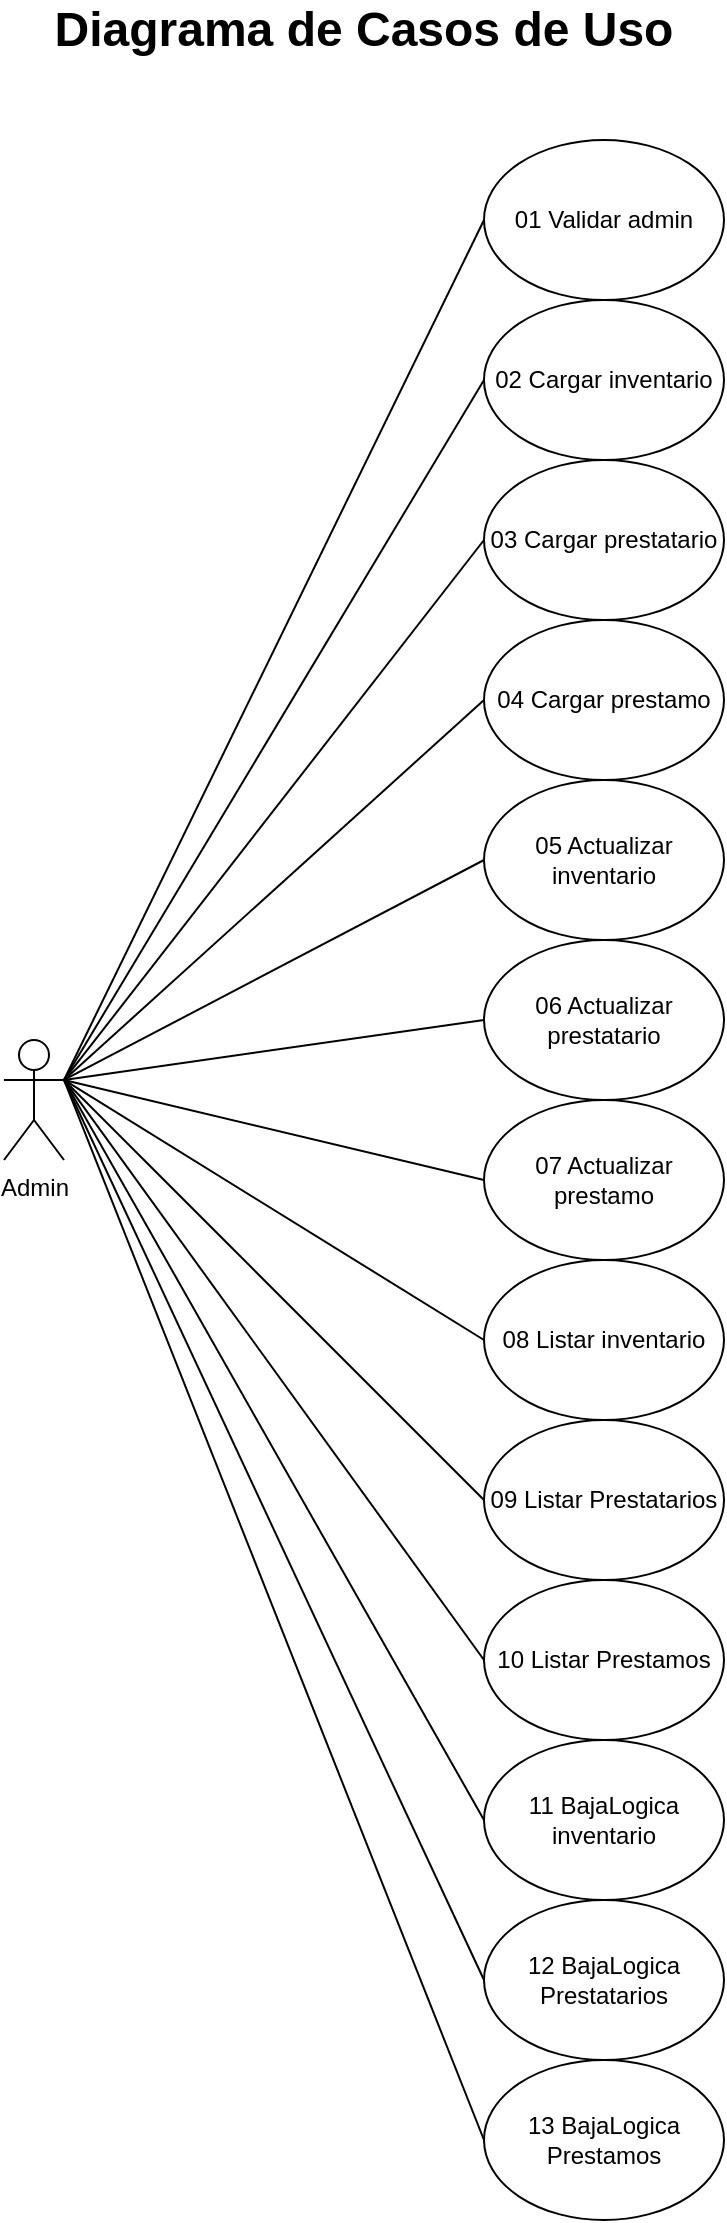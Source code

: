 <mxfile version="25.0.3" pages="5">
  <diagram id="MZ7-khWXGTLnNqfyCAu-" name="D Casos de Uso">
    <mxGraphModel dx="1886" dy="818" grid="1" gridSize="10" guides="1" tooltips="1" connect="1" arrows="1" fold="1" page="1" pageScale="1" pageWidth="827" pageHeight="1169" math="0" shadow="0">
      <root>
        <mxCell id="0" />
        <mxCell id="1" parent="0" />
        <mxCell id="Y-OAlsQNqxAAzAgjOOmE-13" style="rounded=0;orthogonalLoop=1;jettySize=auto;html=1;exitX=1;exitY=0.333;exitDx=0;exitDy=0;exitPerimeter=0;entryX=0;entryY=0.5;entryDx=0;entryDy=0;endArrow=none;endFill=0;" parent="1" source="Y-OAlsQNqxAAzAgjOOmE-1" target="Y-OAlsQNqxAAzAgjOOmE-3" edge="1">
          <mxGeometry relative="1" as="geometry" />
        </mxCell>
        <mxCell id="Y-OAlsQNqxAAzAgjOOmE-14" style="rounded=0;orthogonalLoop=1;jettySize=auto;html=1;exitX=1;exitY=0.333;exitDx=0;exitDy=0;exitPerimeter=0;entryX=0;entryY=0.5;entryDx=0;entryDy=0;endArrow=none;endFill=0;" parent="1" source="Y-OAlsQNqxAAzAgjOOmE-1" target="Y-OAlsQNqxAAzAgjOOmE-4" edge="1">
          <mxGeometry relative="1" as="geometry" />
        </mxCell>
        <mxCell id="Y-OAlsQNqxAAzAgjOOmE-15" style="rounded=0;orthogonalLoop=1;jettySize=auto;html=1;exitX=1;exitY=0.333;exitDx=0;exitDy=0;exitPerimeter=0;entryX=0;entryY=0.5;entryDx=0;entryDy=0;endArrow=none;endFill=0;" parent="1" source="Y-OAlsQNqxAAzAgjOOmE-1" target="Y-OAlsQNqxAAzAgjOOmE-5" edge="1">
          <mxGeometry relative="1" as="geometry" />
        </mxCell>
        <mxCell id="Y-OAlsQNqxAAzAgjOOmE-16" style="rounded=0;orthogonalLoop=1;jettySize=auto;html=1;exitX=1;exitY=0.333;exitDx=0;exitDy=0;exitPerimeter=0;entryX=0;entryY=0.5;entryDx=0;entryDy=0;endArrow=none;endFill=0;" parent="1" source="Y-OAlsQNqxAAzAgjOOmE-1" target="Y-OAlsQNqxAAzAgjOOmE-6" edge="1">
          <mxGeometry relative="1" as="geometry" />
        </mxCell>
        <mxCell id="Y-OAlsQNqxAAzAgjOOmE-17" style="rounded=0;orthogonalLoop=1;jettySize=auto;html=1;exitX=1;exitY=0.333;exitDx=0;exitDy=0;exitPerimeter=0;entryX=0;entryY=0.5;entryDx=0;entryDy=0;endArrow=none;endFill=0;" parent="1" source="Y-OAlsQNqxAAzAgjOOmE-1" target="Y-OAlsQNqxAAzAgjOOmE-7" edge="1">
          <mxGeometry relative="1" as="geometry" />
        </mxCell>
        <mxCell id="Y-OAlsQNqxAAzAgjOOmE-18" style="rounded=0;orthogonalLoop=1;jettySize=auto;html=1;exitX=1;exitY=0.333;exitDx=0;exitDy=0;exitPerimeter=0;entryX=0;entryY=0.5;entryDx=0;entryDy=0;endArrow=none;endFill=0;" parent="1" source="Y-OAlsQNqxAAzAgjOOmE-1" target="Y-OAlsQNqxAAzAgjOOmE-8" edge="1">
          <mxGeometry relative="1" as="geometry" />
        </mxCell>
        <mxCell id="Y-OAlsQNqxAAzAgjOOmE-19" style="rounded=0;orthogonalLoop=1;jettySize=auto;html=1;exitX=1;exitY=0.333;exitDx=0;exitDy=0;exitPerimeter=0;entryX=0;entryY=0.5;entryDx=0;entryDy=0;endArrow=none;endFill=0;" parent="1" source="Y-OAlsQNqxAAzAgjOOmE-1" target="Y-OAlsQNqxAAzAgjOOmE-9" edge="1">
          <mxGeometry relative="1" as="geometry" />
        </mxCell>
        <mxCell id="Y-OAlsQNqxAAzAgjOOmE-20" style="rounded=0;orthogonalLoop=1;jettySize=auto;html=1;exitX=1;exitY=0.333;exitDx=0;exitDy=0;exitPerimeter=0;entryX=0;entryY=0.5;entryDx=0;entryDy=0;endArrow=none;endFill=0;" parent="1" source="Y-OAlsQNqxAAzAgjOOmE-1" target="Y-OAlsQNqxAAzAgjOOmE-10" edge="1">
          <mxGeometry relative="1" as="geometry" />
        </mxCell>
        <mxCell id="Y-OAlsQNqxAAzAgjOOmE-21" style="rounded=0;orthogonalLoop=1;jettySize=auto;html=1;exitX=1;exitY=0.333;exitDx=0;exitDy=0;exitPerimeter=0;entryX=0;entryY=0.5;entryDx=0;entryDy=0;endArrow=none;endFill=0;" parent="1" source="Y-OAlsQNqxAAzAgjOOmE-1" target="Y-OAlsQNqxAAzAgjOOmE-11" edge="1">
          <mxGeometry relative="1" as="geometry" />
        </mxCell>
        <mxCell id="Y-OAlsQNqxAAzAgjOOmE-22" style="rounded=0;orthogonalLoop=1;jettySize=auto;html=1;exitX=1;exitY=0.333;exitDx=0;exitDy=0;exitPerimeter=0;entryX=0;entryY=0.5;entryDx=0;entryDy=0;endArrow=none;endFill=0;" parent="1" source="Y-OAlsQNqxAAzAgjOOmE-1" target="Y-OAlsQNqxAAzAgjOOmE-12" edge="1">
          <mxGeometry relative="1" as="geometry" />
        </mxCell>
        <mxCell id="OW62OcU6xMIK5NGNJd8I-1" style="rounded=0;orthogonalLoop=1;jettySize=auto;html=1;exitX=1;exitY=0.333;exitDx=0;exitDy=0;exitPerimeter=0;entryX=0;entryY=0.5;entryDx=0;entryDy=0;endArrow=none;endFill=0;" edge="1" parent="1" source="Y-OAlsQNqxAAzAgjOOmE-1" target="zkJEls2_NgdNEzRgcyOW-1">
          <mxGeometry relative="1" as="geometry" />
        </mxCell>
        <mxCell id="OW62OcU6xMIK5NGNJd8I-2" style="rounded=0;orthogonalLoop=1;jettySize=auto;html=1;exitX=1;exitY=0.333;exitDx=0;exitDy=0;exitPerimeter=0;entryX=0;entryY=0.5;entryDx=0;entryDy=0;endArrow=none;endFill=0;" edge="1" parent="1" source="Y-OAlsQNqxAAzAgjOOmE-1" target="zkJEls2_NgdNEzRgcyOW-2">
          <mxGeometry relative="1" as="geometry" />
        </mxCell>
        <mxCell id="OW62OcU6xMIK5NGNJd8I-3" style="rounded=0;orthogonalLoop=1;jettySize=auto;html=1;exitX=1;exitY=0.333;exitDx=0;exitDy=0;exitPerimeter=0;entryX=0;entryY=0.5;entryDx=0;entryDy=0;endArrow=none;endFill=0;" edge="1" parent="1" source="Y-OAlsQNqxAAzAgjOOmE-1" target="zkJEls2_NgdNEzRgcyOW-3">
          <mxGeometry relative="1" as="geometry" />
        </mxCell>
        <mxCell id="Y-OAlsQNqxAAzAgjOOmE-1" value="Admin" style="shape=umlActor;verticalLabelPosition=bottom;verticalAlign=top;html=1;outlineConnect=0;" parent="1" vertex="1">
          <mxGeometry x="234" y="570" width="30" height="60" as="geometry" />
        </mxCell>
        <mxCell id="Y-OAlsQNqxAAzAgjOOmE-3" value="01 Validar admin" style="ellipse;whiteSpace=wrap;html=1;" parent="1" vertex="1">
          <mxGeometry x="474" y="120" width="120" height="80" as="geometry" />
        </mxCell>
        <mxCell id="Y-OAlsQNqxAAzAgjOOmE-4" value="02 Cargar inventario" style="ellipse;whiteSpace=wrap;html=1;" parent="1" vertex="1">
          <mxGeometry x="474" y="200" width="120" height="80" as="geometry" />
        </mxCell>
        <mxCell id="Y-OAlsQNqxAAzAgjOOmE-5" value="03 Cargar prestatario" style="ellipse;whiteSpace=wrap;html=1;" parent="1" vertex="1">
          <mxGeometry x="474" y="280" width="120" height="80" as="geometry" />
        </mxCell>
        <mxCell id="Y-OAlsQNqxAAzAgjOOmE-6" value="04 Cargar prestamo" style="ellipse;whiteSpace=wrap;html=1;" parent="1" vertex="1">
          <mxGeometry x="474" y="360" width="120" height="80" as="geometry" />
        </mxCell>
        <mxCell id="Y-OAlsQNqxAAzAgjOOmE-7" value="05 Actualizar inventario" style="ellipse;whiteSpace=wrap;html=1;" parent="1" vertex="1">
          <mxGeometry x="474" y="440" width="120" height="80" as="geometry" />
        </mxCell>
        <mxCell id="Y-OAlsQNqxAAzAgjOOmE-8" value="06 Actualizar prestatario" style="ellipse;whiteSpace=wrap;html=1;" parent="1" vertex="1">
          <mxGeometry x="474" y="520" width="120" height="80" as="geometry" />
        </mxCell>
        <mxCell id="Y-OAlsQNqxAAzAgjOOmE-9" value="07 Actualizar prestamo" style="ellipse;whiteSpace=wrap;html=1;" parent="1" vertex="1">
          <mxGeometry x="474" y="600" width="120" height="80" as="geometry" />
        </mxCell>
        <mxCell id="Y-OAlsQNqxAAzAgjOOmE-10" value="08 Listar inventario" style="ellipse;whiteSpace=wrap;html=1;" parent="1" vertex="1">
          <mxGeometry x="474" y="680" width="120" height="80" as="geometry" />
        </mxCell>
        <mxCell id="Y-OAlsQNqxAAzAgjOOmE-11" value="09 Listar Prestatarios" style="ellipse;whiteSpace=wrap;html=1;" parent="1" vertex="1">
          <mxGeometry x="474" y="760" width="120" height="80" as="geometry" />
        </mxCell>
        <mxCell id="Y-OAlsQNqxAAzAgjOOmE-12" value="10 Listar Prestamos" style="ellipse;whiteSpace=wrap;html=1;" parent="1" vertex="1">
          <mxGeometry x="474" y="840" width="120" height="80" as="geometry" />
        </mxCell>
        <mxCell id="zkJEls2_NgdNEzRgcyOW-1" value="11 BajaLogica inventario" style="ellipse;whiteSpace=wrap;html=1;" vertex="1" parent="1">
          <mxGeometry x="474" y="920" width="120" height="80" as="geometry" />
        </mxCell>
        <mxCell id="zkJEls2_NgdNEzRgcyOW-2" value="12 BajaLogica Prestatarios" style="ellipse;whiteSpace=wrap;html=1;" vertex="1" parent="1">
          <mxGeometry x="474" y="1000" width="120" height="80" as="geometry" />
        </mxCell>
        <mxCell id="zkJEls2_NgdNEzRgcyOW-3" value="13 BajaLogica Prestamos" style="ellipse;whiteSpace=wrap;html=1;" vertex="1" parent="1">
          <mxGeometry x="474" y="1080" width="120" height="80" as="geometry" />
        </mxCell>
        <mxCell id="OW62OcU6xMIK5NGNJd8I-4" value="&lt;font style=&quot;font-size: 24px;&quot;&gt;&lt;b&gt;Diagrama de Casos de Uso&lt;/b&gt;&lt;/font&gt;" style="text;html=1;align=center;verticalAlign=middle;whiteSpace=wrap;rounded=0;" vertex="1" parent="1">
          <mxGeometry x="254" y="50" width="320" height="30" as="geometry" />
        </mxCell>
      </root>
    </mxGraphModel>
  </diagram>
  <diagram id="W5zZCj6sBQ2dFw1aLpJe" name="D de Clases">
    <mxGraphModel dx="1886" dy="818" grid="1" gridSize="10" guides="1" tooltips="1" connect="1" arrows="1" fold="1" page="1" pageScale="1" pageWidth="827" pageHeight="1169" math="0" shadow="0">
      <root>
        <mxCell id="0" />
        <mxCell id="1" parent="0" />
        <mxCell id="9qz7aFgkGhJzENlvyquL-1" value="1.n" style="edgeStyle=orthogonalEdgeStyle;rounded=0;orthogonalLoop=1;jettySize=auto;html=1;exitX=0;exitY=0.25;exitDx=0;exitDy=0;entryX=0;entryY=0.25;entryDx=0;entryDy=0;endArrow=diamondThin;endFill=1;" edge="1" parent="1" source="FlNZyjOKNOgKgQpu8O2c-5" target="FlNZyjOKNOgKgQpu8O2c-6">
          <mxGeometry relative="1" as="geometry" />
        </mxCell>
        <mxCell id="FlNZyjOKNOgKgQpu8O2c-5" value="&lt;p style=&quot;margin:0px;margin-top:4px;text-align:center;&quot;&gt;&lt;i&gt;&amp;lt;&amp;lt;Enumeracion&amp;gt;&amp;gt;&lt;/i&gt;&lt;br&gt;&lt;b&gt;ERol&lt;/b&gt;&lt;/p&gt;&lt;hr size=&quot;1&quot; style=&quot;border-style:solid;&quot;&gt;&lt;p style=&quot;margin:0px;margin-left:4px;&quot;&gt;+ ADMIN: String&lt;br&gt;+ PRESTATARIO: String&lt;/p&gt;&lt;hr size=&quot;1&quot; style=&quot;border-style:solid;&quot;&gt;&lt;p style=&quot;margin:0px;margin-left:4px;&quot;&gt;&lt;br&gt;&lt;/p&gt;" style="verticalAlign=top;align=left;overflow=fill;html=1;whiteSpace=wrap;" vertex="1" parent="1">
          <mxGeometry x="374" y="940" width="136" height="90" as="geometry" />
        </mxCell>
        <mxCell id="FlNZyjOKNOgKgQpu8O2c-6" value="&lt;p style=&quot;margin:0px;margin-top:4px;text-align:center;&quot;&gt;&lt;b&gt;Usuario&lt;/b&gt;&lt;/p&gt;&lt;hr size=&quot;1&quot; style=&quot;border-style:solid;&quot;&gt;&lt;p style=&quot;margin:0px;margin-left:4px;&quot;&gt;- nombreUsuario: String&lt;/p&gt;&lt;p style=&quot;margin:0px;margin-left:4px;&quot;&gt;- clave: String&lt;/p&gt;&lt;p style=&quot;margin:0px;margin-left:4px;&quot;&gt;- nombre: String&lt;/p&gt;&lt;p style=&quot;margin:0px;margin-left:4px;&quot;&gt;- apellido: String&lt;/p&gt;&lt;p style=&quot;margin:0px;margin-left:4px;&quot;&gt;- rol: ERrol&lt;/p&gt;&lt;p style=&quot;margin:0px;margin-left:4px;&quot;&gt;- foto: String&lt;/p&gt;&lt;p style=&quot;margin:0px;margin-left:4px;&quot;&gt;- estado: Boolean&lt;/p&gt;&lt;hr size=&quot;1&quot; style=&quot;border-style:solid;&quot;&gt;&lt;p style=&quot;margin:0px;margin-left:4px;&quot;&gt;+ Usuario(): Void&lt;/p&gt;&lt;p style=&quot;margin:0px;margin-left:4px;&quot;&gt;+ getNombreUsuario(): String&lt;/p&gt;&lt;p style=&quot;margin:0px;margin-left:4px;&quot;&gt;+ setNombreUsuario(String): Void&lt;/p&gt;&lt;p style=&quot;margin:0px;margin-left:4px;&quot;&gt;+ getClave(): String&lt;/p&gt;&lt;p style=&quot;margin:0px;margin-left:4px;&quot;&gt;+ setClave(String): Void&lt;/p&gt;&lt;p style=&quot;margin: 0px 0px 0px 4px;&quot;&gt;+ getNombre(): String&lt;/p&gt;&lt;p style=&quot;margin: 0px 0px 0px 4px;&quot;&gt;+ setNombre(): String(String): Void&lt;/p&gt;&lt;p style=&quot;margin: 0px 0px 0px 4px;&quot;&gt;+ getApellido(): String&lt;/p&gt;&lt;p style=&quot;margin: 0px 0px 0px 4px;&quot;&gt;+ setApellido(String): Void&lt;/p&gt;&lt;p style=&quot;margin: 0px 0px 0px 4px;&quot;&gt;+ getRol(): ERol&lt;/p&gt;&lt;p style=&quot;margin: 0px 0px 0px 4px;&quot;&gt;+ setRol(ERol): Void&lt;/p&gt;&lt;p style=&quot;margin: 0px 0px 0px 4px;&quot;&gt;+ getFoto(): String&lt;/p&gt;&lt;p style=&quot;margin: 0px 0px 0px 4px;&quot;&gt;+ setFoto(String): Void&lt;/p&gt;&lt;p style=&quot;margin: 0px 0px 0px 4px;&quot;&gt;+ getEstado(): Boolean&lt;/p&gt;&lt;p style=&quot;margin: 0px 0px 0px 4px;&quot;&gt;+ setEstado(Boolean): Void&lt;/p&gt;&lt;p style=&quot;margin: 0px 0px 0px 4px;&quot;&gt;+ toString(): Void&lt;/p&gt;" style="verticalAlign=top;align=left;overflow=fill;html=1;whiteSpace=wrap;" vertex="1" parent="1">
          <mxGeometry x="374" y="540" width="190" height="380" as="geometry" />
        </mxCell>
        <mxCell id="j32qSebcLfI8hRwinpnu-1" value="&lt;p style=&quot;margin:0px;margin-top:4px;text-align:center;&quot;&gt;&lt;b&gt;Prestamo&lt;/b&gt;&lt;/p&gt;&lt;hr size=&quot;1&quot; style=&quot;border-style:solid;&quot;&gt;&lt;p style=&quot;margin:0px;margin-left:4px;&quot;&gt;- id: Long&lt;/p&gt;&lt;p style=&quot;margin:0px;margin-left:4px;&quot;&gt;- fechaSolicitud: String&lt;/p&gt;&lt;p style=&quot;margin:0px;margin-left:4px;&quot;&gt;- fechaDevolucion: String&lt;/p&gt;&lt;p style=&quot;margin:0px;margin-left:4px;&quot;&gt;- estadoPrestamo: EEstadoPrestamo&lt;/p&gt;&lt;p style=&quot;margin:0px;margin-left:4px;&quot;&gt;- estado: Boolean&lt;/p&gt;&lt;p style=&quot;margin:0px;margin-left:4px;&quot;&gt;- id_inventario: Inventario&lt;/p&gt;&lt;p style=&quot;margin:0px;margin-left:4px;&quot;&gt;- id_prestatario: Prestatario&lt;/p&gt;&lt;hr size=&quot;1&quot; style=&quot;border-style:solid;&quot;&gt;&lt;p style=&quot;margin:0px;margin-left:4px;&quot;&gt;+ Prestamo(): Void&lt;/p&gt;&lt;p style=&quot;margin:0px;margin-left:4px;&quot;&gt;+ getId(): Long&lt;/p&gt;&lt;p style=&quot;margin:0px;margin-left:4px;&quot;&gt;+ setId(Long): Void&lt;/p&gt;&lt;p style=&quot;margin:0px;margin-left:4px;&quot;&gt;+ getFechaSolicitud(): String&lt;/p&gt;&lt;p style=&quot;margin:0px;margin-left:4px;&quot;&gt;+ setFechaSolicitud(String): Void&lt;/p&gt;&lt;p style=&quot;margin:0px;margin-left:4px;&quot;&gt;+ getFechaDevolucion(): String&lt;/p&gt;&lt;p style=&quot;margin:0px;margin-left:4px;&quot;&gt;+ setFechaDevolucion(String): Void&lt;/p&gt;&lt;p style=&quot;margin:0px;margin-left:4px;&quot;&gt;+ getEstadoPrestamo(): EEstadoPrestamo&lt;/p&gt;&lt;p style=&quot;margin:0px;margin-left:4px;&quot;&gt;+ setEstadoPrestamo(EEstadoPrestamo): Void&lt;/p&gt;&lt;p style=&quot;margin:0px;margin-left:4px;&quot;&gt;+ getEstado(): Boolean&lt;/p&gt;&lt;p style=&quot;margin:0px;margin-left:4px;&quot;&gt;+ setEstado(Boolean): Void&lt;/p&gt;&lt;p style=&quot;margin:0px;margin-left:4px;&quot;&gt;+ getId_inventario(): Inventario&lt;/p&gt;&lt;p style=&quot;margin:0px;margin-left:4px;&quot;&gt;+ setId_inventario(Inventario): Void&lt;/p&gt;&lt;p style=&quot;margin: 0px 0px 0px 4px;&quot;&gt;+ getId_prestatario(): Prestatario&lt;/p&gt;&lt;p style=&quot;margin: 0px 0px 0px 4px;&quot;&gt;+ setId_prestatario(Prestatario): Void&lt;/p&gt;&lt;p style=&quot;margin: 0px 0px 0px 4px;&quot;&gt;+ toString(): Void&lt;/p&gt;" style="verticalAlign=top;align=left;overflow=fill;html=1;whiteSpace=wrap;" vertex="1" parent="1">
          <mxGeometry x="400" y="140" width="260" height="380" as="geometry" />
        </mxCell>
        <mxCell id="j32qSebcLfI8hRwinpnu-2" value="&lt;p style=&quot;margin:0px;margin-top:4px;text-align:center;&quot;&gt;&lt;b&gt;Inventario&lt;/b&gt;&lt;/p&gt;&lt;hr size=&quot;1&quot; style=&quot;border-style:solid;&quot;&gt;&lt;p style=&quot;margin:0px;margin-left:4px;&quot;&gt;- id: Long&lt;/p&gt;&lt;p style=&quot;margin:0px;margin-left:4px;&quot;&gt;- nombre: String&lt;/p&gt;&lt;p style=&quot;margin:0px;margin-left:4px;&quot;&gt;- descripcion: String&lt;/p&gt;&lt;p style=&quot;margin:0px;margin-left:4px;&quot;&gt;- ubicacion: EUbicacion&lt;/p&gt;&lt;p style=&quot;margin:0px;margin-left:4px;&quot;&gt;- foto: String&lt;/p&gt;&lt;p style=&quot;margin:0px;margin-left:4px;&quot;&gt;- estado: Boolean&lt;/p&gt;&lt;hr size=&quot;1&quot; style=&quot;border-style:solid;&quot;&gt;&lt;p style=&quot;margin:0px;margin-left:4px;&quot;&gt;+ Inventario(): Void&lt;/p&gt;&lt;p style=&quot;margin:0px;margin-left:4px;&quot;&gt;+ getId(): Long&lt;/p&gt;&lt;p style=&quot;margin:0px;margin-left:4px;&quot;&gt;+ setId(Long): Void&lt;/p&gt;&lt;p style=&quot;margin:0px;margin-left:4px;&quot;&gt;+ getNombre(): String&lt;/p&gt;&lt;p style=&quot;margin:0px;margin-left:4px;&quot;&gt;+ setNombre(String): Void&lt;/p&gt;&lt;p style=&quot;margin:0px;margin-left:4px;&quot;&gt;+ getDescripcion(): String&lt;/p&gt;&lt;p style=&quot;margin:0px;margin-left:4px;&quot;&gt;+ setDescripcion(String): Void&lt;/p&gt;&lt;p style=&quot;margin:0px;margin-left:4px;&quot;&gt;+ getUbicacion(): EUbicacion&lt;/p&gt;&lt;p style=&quot;margin:0px;margin-left:4px;&quot;&gt;+ setUbicacion(EUbicacion): Void&lt;/p&gt;&lt;p style=&quot;margin:0px;margin-left:4px;&quot;&gt;+ getFoto(): String&lt;/p&gt;&lt;p style=&quot;margin:0px;margin-left:4px;&quot;&gt;+ setFoto(String): Void&lt;/p&gt;&lt;p style=&quot;margin:0px;margin-left:4px;&quot;&gt;+ getEstado(): Boolean&lt;/p&gt;&lt;p style=&quot;margin:0px;margin-left:4px;&quot;&gt;+ setEstado(Boolean): Void&lt;/p&gt;&lt;p style=&quot;margin:0px;margin-left:4px;&quot;&gt;+ toString(): Void&lt;/p&gt;" style="verticalAlign=top;align=left;overflow=fill;html=1;whiteSpace=wrap;" vertex="1" parent="1">
          <mxGeometry x="170" y="140" width="190" height="340" as="geometry" />
        </mxCell>
        <mxCell id="9qz7aFgkGhJzENlvyquL-2" value="1.n" style="edgeStyle=orthogonalEdgeStyle;rounded=0;orthogonalLoop=1;jettySize=auto;html=1;exitX=1;exitY=0.25;exitDx=0;exitDy=0;entryX=-0.001;entryY=0.245;entryDx=0;entryDy=0;endArrow=diamondThin;endFill=1;entryPerimeter=0;" edge="1" parent="1" source="G11gnM8cP3JguVydT_1e-1" target="j32qSebcLfI8hRwinpnu-2">
          <mxGeometry relative="1" as="geometry" />
        </mxCell>
        <mxCell id="G11gnM8cP3JguVydT_1e-1" value="&lt;p style=&quot;margin:0px;margin-top:4px;text-align:center;&quot;&gt;&lt;i&gt;&amp;lt;&amp;lt;Enumeracion&amp;gt;&amp;gt;&lt;/i&gt;&lt;br&gt;&lt;b&gt;EUbicacion&lt;/b&gt;&lt;/p&gt;&lt;hr size=&quot;1&quot; style=&quot;border-style:solid;&quot;&gt;&lt;p style=&quot;margin:0px;margin-left:4px;&quot;&gt;+ DEPOSITO: String&lt;br&gt;+ PRESTADO: String&lt;/p&gt;&lt;hr size=&quot;1&quot; style=&quot;border-style:solid;&quot;&gt;&lt;p style=&quot;margin:0px;margin-left:4px;&quot;&gt;&lt;br&gt;&lt;/p&gt;" style="verticalAlign=top;align=left;overflow=fill;html=1;whiteSpace=wrap;" vertex="1" parent="1">
          <mxGeometry x="10" y="140" width="120" height="90" as="geometry" />
        </mxCell>
        <mxCell id="fSIG_bsAvpNxvKOvQdu_-1" value="&lt;p style=&quot;margin:0px;margin-top:4px;text-align:center;&quot;&gt;&lt;i&gt;&amp;lt;&amp;lt;Enumeracion&amp;gt;&amp;gt;&lt;/i&gt;&lt;br&gt;&lt;b&gt;EEstadoPrestamo&lt;/b&gt;&lt;/p&gt;&lt;hr size=&quot;1&quot; style=&quot;border-style:solid;&quot;&gt;&lt;p style=&quot;margin:0px;margin-left:4px;&quot;&gt;+ ACEPTADO: String&lt;br&gt;+ CONCLUIDO: String&lt;/p&gt;&lt;hr size=&quot;1&quot; style=&quot;border-style:solid;&quot;&gt;&lt;p style=&quot;margin:0px;margin-left:4px;&quot;&gt;&lt;br&gt;&lt;/p&gt;" style="verticalAlign=top;align=left;overflow=fill;html=1;whiteSpace=wrap;" vertex="1" parent="1">
          <mxGeometry x="690" y="140" width="130" height="90" as="geometry" />
        </mxCell>
        <mxCell id="ETsBqOxFfqUrVVUmXeQw-27" value="&lt;p style=&quot;margin:0px;margin-top:4px;text-align:center;&quot;&gt;&lt;b&gt;Admin&lt;/b&gt;&lt;/p&gt;&lt;hr size=&quot;1&quot; style=&quot;border-style:solid;&quot;&gt;&lt;p style=&quot;margin:0px;margin-left:4px;&quot;&gt;&lt;span style=&quot;background-color: initial;&quot;&gt;- id: Long&lt;/span&gt;&lt;/p&gt;&lt;p style=&quot;margin:0px;margin-left:4px;&quot;&gt;&lt;span style=&quot;background-color: initial;&quot;&gt;- estado: Boolean&lt;/span&gt;&lt;/p&gt;&lt;p style=&quot;margin:0px;margin-left:4px;&quot;&gt;&lt;span style=&quot;background-color: initial;&quot;&gt;- id_usuario: Usuario&lt;/span&gt;&lt;/p&gt;&lt;hr size=&quot;1&quot; style=&quot;border-style:solid;&quot;&gt;&lt;p style=&quot;margin:0px;margin-left:4px;&quot;&gt;+ Admin(): Void&lt;/p&gt;&lt;p style=&quot;margin:0px;margin-left:4px;&quot;&gt;+ getId(): Long&lt;/p&gt;&lt;p style=&quot;margin:0px;margin-left:4px;&quot;&gt;+ setId(Long): Void&lt;/p&gt;&lt;p style=&quot;margin:0px;margin-left:4px;&quot;&gt;+ getEstado(): Boolean&lt;/p&gt;&lt;p style=&quot;margin:0px;margin-left:4px;&quot;&gt;+ setEstado(): Boolean&lt;/p&gt;&lt;p style=&quot;margin:0px;margin-left:4px;&quot;&gt;+ getId_usuario(): Usuario&lt;/p&gt;&lt;p style=&quot;margin:0px;margin-left:4px;&quot;&gt;+ setId_usuario(Usuario): Void&lt;/p&gt;&lt;p style=&quot;margin:0px;margin-left:4px;&quot;&gt;+ login(String,String,Context): Usuario&lt;/p&gt;&lt;p style=&quot;margin:0px;margin-left:4px;&quot;&gt;+ logout(String,Context):Void&lt;/p&gt;&lt;p style=&quot;margin:0px;margin-left:4px;&quot;&gt;+ cargarInventario(Inventario): Inventario&lt;/p&gt;&lt;p style=&quot;margin:0px;margin-left:4px;&quot;&gt;+ cargarPrestatario(Prestatario): Prestatario&lt;/p&gt;&lt;p style=&quot;margin:0px;margin-left:4px;&quot;&gt;+ cargarPrestamo(Prestamo): Prestamo&lt;/p&gt;&lt;p style=&quot;margin: 0px 0px 0px 4px;&quot;&gt;+ actualizarInventario(Inventario): Inventario&lt;/p&gt;&lt;p style=&quot;margin: 0px 0px 0px 4px;&quot;&gt;+ actualizarPrestatario(Prestatario): Prestatario&lt;/p&gt;&lt;p style=&quot;margin: 0px 0px 0px 4px;&quot;&gt;+ actualizarPrestamo(Prestamo): Prestamo&lt;/p&gt;&lt;p style=&quot;margin: 0px 0px 0px 4px;&quot;&gt;+ actualizarInventario(Inventario): Inventario&lt;/p&gt;&lt;p style=&quot;margin: 0px 0px 0px 4px;&quot;&gt;+ actualizarPrestatario(Prestatario): Prestatario&lt;/p&gt;&lt;p style=&quot;margin: 0px 0px 0px 4px;&quot;&gt;+ actualizarPrestamo(Prestamo): Prestamo&lt;/p&gt;&lt;p style=&quot;margin: 0px 0px 0px 4px;&quot;&gt;+ bajaLogicaInventario(Inventario): Inventario&lt;/p&gt;&lt;p style=&quot;margin: 0px 0px 0px 4px;&quot;&gt;+ bajaLogicaPrestatario(Prestatario): Prestatario&lt;/p&gt;&lt;p style=&quot;margin: 0px 0px 0px 4px;&quot;&gt;+ bajaLogicaPrestamo(Prestamo): Prestamo&lt;/p&gt;&lt;p style=&quot;margin: 0px 0px 0px 4px;&quot;&gt;+ toString(): Void&lt;/p&gt;" style="verticalAlign=top;align=left;overflow=fill;html=1;whiteSpace=wrap;" vertex="1" parent="1">
          <mxGeometry x="64" y="540" width="270" height="410" as="geometry" />
        </mxCell>
        <mxCell id="JH_JFY_WQou5JF6HPWBx-1" value="1.1" style="edgeStyle=orthogonalEdgeStyle;rounded=0;orthogonalLoop=1;jettySize=auto;html=1;entryX=0.998;entryY=0.168;entryDx=0;entryDy=0;entryPerimeter=0;endArrow=diamondThin;endFill=0;exitX=-0.001;exitY=0.105;exitDx=0;exitDy=0;exitPerimeter=0;" edge="1" parent="1" source="FlNZyjOKNOgKgQpu8O2c-6" target="ETsBqOxFfqUrVVUmXeQw-27">
          <mxGeometry relative="1" as="geometry">
            <mxPoint x="314" y="600" as="sourcePoint" />
          </mxGeometry>
        </mxCell>
        <mxCell id="JH_JFY_WQou5JF6HPWBx-2" value="&lt;p style=&quot;margin:0px;margin-top:4px;text-align:center;&quot;&gt;&lt;b&gt;Prestatario&lt;/b&gt;&lt;/p&gt;&lt;hr size=&quot;1&quot; style=&quot;border-style:solid;&quot;&gt;&lt;p style=&quot;margin:0px;margin-left:4px;&quot;&gt;&lt;span style=&quot;background-color: initial;&quot;&gt;- id: Long&lt;/span&gt;&lt;/p&gt;&lt;p style=&quot;margin:0px;margin-left:4px;&quot;&gt;&lt;span style=&quot;background-color: initial;&quot;&gt;- estado: Boolean&lt;/span&gt;&lt;/p&gt;&lt;p style=&quot;margin:0px;margin-left:4px;&quot;&gt;&lt;span style=&quot;background-color: initial;&quot;&gt;- id_usuario: Usuario&lt;/span&gt;&lt;/p&gt;&lt;hr size=&quot;1&quot; style=&quot;border-style:solid;&quot;&gt;&lt;p style=&quot;margin:0px;margin-left:4px;&quot;&gt;+ Prestatario(): Void&lt;/p&gt;&lt;p style=&quot;margin:0px;margin-left:4px;&quot;&gt;+ getId(): Long&lt;/p&gt;&lt;p style=&quot;margin:0px;margin-left:4px;&quot;&gt;+ setId(Long): Void&lt;/p&gt;&lt;p style=&quot;margin:0px;margin-left:4px;&quot;&gt;+ getEstado(): Boolean&lt;/p&gt;&lt;p style=&quot;margin:0px;margin-left:4px;&quot;&gt;+ setEstado(): Boolean&lt;/p&gt;&lt;p style=&quot;margin:0px;margin-left:4px;&quot;&gt;+ getId_usuario(): Usuario&lt;/p&gt;&lt;p style=&quot;margin:0px;margin-left:4px;&quot;&gt;+ setId_usuario(Usuario): Void&lt;/p&gt;&lt;p style=&quot;margin:0px;margin-left:4px;&quot;&gt;&lt;span style=&quot;background-color: initial;&quot;&gt;+ toString(): Void&lt;/span&gt;&lt;/p&gt;" style="verticalAlign=top;align=left;overflow=fill;html=1;whiteSpace=wrap;" vertex="1" parent="1">
          <mxGeometry x="594" y="540" width="170" height="210" as="geometry" />
        </mxCell>
        <mxCell id="JH_JFY_WQou5JF6HPWBx-3" value="1.1" style="edgeStyle=orthogonalEdgeStyle;rounded=0;orthogonalLoop=1;jettySize=auto;html=1;exitX=0.999;exitY=0.105;exitDx=0;exitDy=0;entryX=-0.001;entryY=0.325;entryDx=0;entryDy=0;entryPerimeter=0;exitPerimeter=0;endArrow=diamondThin;endFill=0;" edge="1" parent="1" source="FlNZyjOKNOgKgQpu8O2c-6" target="JH_JFY_WQou5JF6HPWBx-2">
          <mxGeometry relative="1" as="geometry" />
        </mxCell>
        <mxCell id="9qz7aFgkGhJzENlvyquL-3" value="n.1" style="edgeStyle=orthogonalEdgeStyle;rounded=0;orthogonalLoop=1;jettySize=auto;html=1;exitX=0;exitY=0.25;exitDx=0;exitDy=0;entryX=1.002;entryY=0.222;entryDx=0;entryDy=0;entryPerimeter=0;endArrow=diamondThin;endFill=1;" edge="1" parent="1" source="fSIG_bsAvpNxvKOvQdu_-1" target="j32qSebcLfI8hRwinpnu-1">
          <mxGeometry relative="1" as="geometry" />
        </mxCell>
        <mxCell id="9qz7aFgkGhJzENlvyquL-4" value="1.n" style="edgeStyle=orthogonalEdgeStyle;rounded=0;orthogonalLoop=1;jettySize=auto;html=1;exitX=1.004;exitY=0.112;exitDx=0;exitDy=0;entryX=0;entryY=0.291;entryDx=0;entryDy=0;entryPerimeter=0;exitPerimeter=0;endArrow=diamondThin;endFill=1;" edge="1" parent="1" source="j32qSebcLfI8hRwinpnu-2" target="j32qSebcLfI8hRwinpnu-1">
          <mxGeometry relative="1" as="geometry" />
        </mxCell>
        <mxCell id="9qz7aFgkGhJzENlvyquL-5" value="n.1" style="edgeStyle=orthogonalEdgeStyle;rounded=0;orthogonalLoop=1;jettySize=auto;html=1;exitX=1;exitY=0.25;exitDx=0;exitDy=0;entryX=1.002;entryY=0.341;entryDx=0;entryDy=0;entryPerimeter=0;startArrow=none;startFill=0;endArrow=diamondThin;endFill=1;" edge="1" parent="1" source="JH_JFY_WQou5JF6HPWBx-2" target="j32qSebcLfI8hRwinpnu-1">
          <mxGeometry relative="1" as="geometry" />
        </mxCell>
        <mxCell id="9qz7aFgkGhJzENlvyquL-20" value="&lt;font style=&quot;font-size: 24px;&quot;&gt;&lt;b&gt;Diagrama de Clases&lt;/b&gt;&lt;/font&gt;" style="text;html=1;align=center;verticalAlign=middle;whiteSpace=wrap;rounded=0;" vertex="1" parent="1">
          <mxGeometry x="292" y="50" width="244" height="30" as="geometry" />
        </mxCell>
      </root>
    </mxGraphModel>
  </diagram>
  <diagram id="HUWUKbYLa9Roq9n-dG6D" name="Diagrama Logico">
    <mxGraphModel dx="1520" dy="774" grid="1" gridSize="10" guides="1" tooltips="1" connect="1" arrows="1" fold="1" page="1" pageScale="1" pageWidth="827" pageHeight="1169" math="0" shadow="0">
      <root>
        <mxCell id="0" />
        <mxCell id="1" parent="0" />
        <mxCell id="Jy8knz6axiSw5Os64UzN-1" value="Usuario" style="swimlane;fontStyle=0;childLayout=stackLayout;horizontal=1;startSize=30;horizontalStack=0;resizeParent=1;resizeParentMax=0;resizeLast=0;collapsible=1;marginBottom=0;whiteSpace=wrap;html=1;" vertex="1" parent="1">
          <mxGeometry x="-488" y="400" width="130" height="240" as="geometry" />
        </mxCell>
        <mxCell id="Jy8knz6axiSw5Os64UzN-2" value="&lt;b&gt;&lt;u&gt;nombreUsuario (PK)&lt;/u&gt;&lt;/b&gt;" style="text;strokeColor=none;fillColor=none;align=left;verticalAlign=middle;spacingLeft=4;spacingRight=4;overflow=hidden;points=[[0,0.5],[1,0.5]];portConstraint=eastwest;rotatable=0;whiteSpace=wrap;html=1;" vertex="1" parent="Jy8knz6axiSw5Os64UzN-1">
          <mxGeometry y="30" width="130" height="30" as="geometry" />
        </mxCell>
        <mxCell id="Jy8knz6axiSw5Os64UzN-3" value="clave" style="text;strokeColor=none;fillColor=none;align=left;verticalAlign=middle;spacingLeft=4;spacingRight=4;overflow=hidden;points=[[0,0.5],[1,0.5]];portConstraint=eastwest;rotatable=0;whiteSpace=wrap;html=1;" vertex="1" parent="Jy8knz6axiSw5Os64UzN-1">
          <mxGeometry y="60" width="130" height="30" as="geometry" />
        </mxCell>
        <mxCell id="Jy8knz6axiSw5Os64UzN-4" value="nombre" style="text;strokeColor=none;fillColor=none;align=left;verticalAlign=middle;spacingLeft=4;spacingRight=4;overflow=hidden;points=[[0,0.5],[1,0.5]];portConstraint=eastwest;rotatable=0;whiteSpace=wrap;html=1;" vertex="1" parent="Jy8knz6axiSw5Os64UzN-1">
          <mxGeometry y="90" width="130" height="30" as="geometry" />
        </mxCell>
        <mxCell id="Jy8knz6axiSw5Os64UzN-5" value="apellido" style="text;strokeColor=none;fillColor=none;align=left;verticalAlign=middle;spacingLeft=4;spacingRight=4;overflow=hidden;points=[[0,0.5],[1,0.5]];portConstraint=eastwest;rotatable=0;whiteSpace=wrap;html=1;" vertex="1" parent="Jy8knz6axiSw5Os64UzN-1">
          <mxGeometry y="120" width="130" height="30" as="geometry" />
        </mxCell>
        <mxCell id="Jy8knz6axiSw5Os64UzN-6" value="rol" style="text;strokeColor=none;fillColor=none;align=left;verticalAlign=middle;spacingLeft=4;spacingRight=4;overflow=hidden;points=[[0,0.5],[1,0.5]];portConstraint=eastwest;rotatable=0;whiteSpace=wrap;html=1;" vertex="1" parent="Jy8knz6axiSw5Os64UzN-1">
          <mxGeometry y="150" width="130" height="30" as="geometry" />
        </mxCell>
        <mxCell id="Jy8knz6axiSw5Os64UzN-7" value="foto" style="text;strokeColor=none;fillColor=none;align=left;verticalAlign=middle;spacingLeft=4;spacingRight=4;overflow=hidden;points=[[0,0.5],[1,0.5]];portConstraint=eastwest;rotatable=0;whiteSpace=wrap;html=1;" vertex="1" parent="Jy8knz6axiSw5Os64UzN-1">
          <mxGeometry y="180" width="130" height="30" as="geometry" />
        </mxCell>
        <mxCell id="Jy8knz6axiSw5Os64UzN-8" value="estado" style="text;strokeColor=none;fillColor=none;align=left;verticalAlign=middle;spacingLeft=4;spacingRight=4;overflow=hidden;points=[[0,0.5],[1,0.5]];portConstraint=eastwest;rotatable=0;whiteSpace=wrap;html=1;" vertex="1" parent="Jy8knz6axiSw5Os64UzN-1">
          <mxGeometry y="210" width="130" height="30" as="geometry" />
        </mxCell>
        <mxCell id="Jy8knz6axiSw5Os64UzN-9" value="Inventario" style="swimlane;fontStyle=0;childLayout=stackLayout;horizontal=1;startSize=30;horizontalStack=0;resizeParent=1;resizeParentMax=0;resizeLast=0;collapsible=1;marginBottom=0;whiteSpace=wrap;html=1;" vertex="1" parent="1">
          <mxGeometry x="-463" y="120" width="80" height="210" as="geometry" />
        </mxCell>
        <mxCell id="Jy8knz6axiSw5Os64UzN-10" value="&lt;u&gt;&lt;b&gt;id (PK)&lt;/b&gt;&lt;/u&gt;" style="text;strokeColor=none;fillColor=none;align=left;verticalAlign=middle;spacingLeft=4;spacingRight=4;overflow=hidden;points=[[0,0.5],[1,0.5]];portConstraint=eastwest;rotatable=0;whiteSpace=wrap;html=1;" vertex="1" parent="Jy8knz6axiSw5Os64UzN-9">
          <mxGeometry y="30" width="80" height="30" as="geometry" />
        </mxCell>
        <mxCell id="Jy8knz6axiSw5Os64UzN-11" value="nombre" style="text;strokeColor=none;fillColor=none;align=left;verticalAlign=middle;spacingLeft=4;spacingRight=4;overflow=hidden;points=[[0,0.5],[1,0.5]];portConstraint=eastwest;rotatable=0;whiteSpace=wrap;html=1;" vertex="1" parent="Jy8knz6axiSw5Os64UzN-9">
          <mxGeometry y="60" width="80" height="30" as="geometry" />
        </mxCell>
        <mxCell id="Jy8knz6axiSw5Os64UzN-12" value="descripcion" style="text;strokeColor=none;fillColor=none;align=left;verticalAlign=middle;spacingLeft=4;spacingRight=4;overflow=hidden;points=[[0,0.5],[1,0.5]];portConstraint=eastwest;rotatable=0;whiteSpace=wrap;html=1;" vertex="1" parent="Jy8knz6axiSw5Os64UzN-9">
          <mxGeometry y="90" width="80" height="30" as="geometry" />
        </mxCell>
        <mxCell id="Jy8knz6axiSw5Os64UzN-13" value="ubicacion" style="text;strokeColor=none;fillColor=none;align=left;verticalAlign=middle;spacingLeft=4;spacingRight=4;overflow=hidden;points=[[0,0.5],[1,0.5]];portConstraint=eastwest;rotatable=0;whiteSpace=wrap;html=1;" vertex="1" parent="Jy8knz6axiSw5Os64UzN-9">
          <mxGeometry y="120" width="80" height="30" as="geometry" />
        </mxCell>
        <mxCell id="Jy8knz6axiSw5Os64UzN-14" value="foto" style="text;strokeColor=none;fillColor=none;align=left;verticalAlign=middle;spacingLeft=4;spacingRight=4;overflow=hidden;points=[[0,0.5],[1,0.5]];portConstraint=eastwest;rotatable=0;whiteSpace=wrap;html=1;" vertex="1" parent="Jy8knz6axiSw5Os64UzN-9">
          <mxGeometry y="150" width="80" height="30" as="geometry" />
        </mxCell>
        <mxCell id="Jy8knz6axiSw5Os64UzN-15" value="estado" style="text;strokeColor=none;fillColor=none;align=left;verticalAlign=middle;spacingLeft=4;spacingRight=4;overflow=hidden;points=[[0,0.5],[1,0.5]];portConstraint=eastwest;rotatable=0;whiteSpace=wrap;html=1;" vertex="1" parent="Jy8knz6axiSw5Os64UzN-9">
          <mxGeometry y="180" width="80" height="30" as="geometry" />
        </mxCell>
        <mxCell id="Jy8knz6axiSw5Os64UzN-16" value="Prestamo" style="swimlane;fontStyle=0;childLayout=stackLayout;horizontal=1;startSize=30;horizontalStack=0;resizeParent=1;resizeParentMax=0;resizeLast=0;collapsible=1;marginBottom=0;whiteSpace=wrap;html=1;" vertex="1" parent="1">
          <mxGeometry x="-336" y="120" width="118" height="240" as="geometry" />
        </mxCell>
        <mxCell id="Jy8knz6axiSw5Os64UzN-17" value="&lt;u&gt;&lt;b&gt;id (PK)&lt;/b&gt;&lt;/u&gt;" style="text;strokeColor=none;fillColor=none;align=left;verticalAlign=middle;spacingLeft=4;spacingRight=4;overflow=hidden;points=[[0,0.5],[1,0.5]];portConstraint=eastwest;rotatable=0;whiteSpace=wrap;html=1;" vertex="1" parent="Jy8knz6axiSw5Os64UzN-16">
          <mxGeometry y="30" width="118" height="30" as="geometry" />
        </mxCell>
        <mxCell id="Jy8knz6axiSw5Os64UzN-18" value="fechaSolicitud" style="text;strokeColor=none;fillColor=none;align=left;verticalAlign=middle;spacingLeft=4;spacingRight=4;overflow=hidden;points=[[0,0.5],[1,0.5]];portConstraint=eastwest;rotatable=0;whiteSpace=wrap;html=1;" vertex="1" parent="Jy8knz6axiSw5Os64UzN-16">
          <mxGeometry y="60" width="118" height="30" as="geometry" />
        </mxCell>
        <mxCell id="Jy8knz6axiSw5Os64UzN-19" value="fechaDevolucion" style="text;strokeColor=none;fillColor=none;align=left;verticalAlign=middle;spacingLeft=4;spacingRight=4;overflow=hidden;points=[[0,0.5],[1,0.5]];portConstraint=eastwest;rotatable=0;whiteSpace=wrap;html=1;" vertex="1" parent="Jy8knz6axiSw5Os64UzN-16">
          <mxGeometry y="90" width="118" height="30" as="geometry" />
        </mxCell>
        <mxCell id="Jy8knz6axiSw5Os64UzN-20" value="estadoPrestamo" style="text;strokeColor=none;fillColor=none;align=left;verticalAlign=middle;spacingLeft=4;spacingRight=4;overflow=hidden;points=[[0,0.5],[1,0.5]];portConstraint=eastwest;rotatable=0;whiteSpace=wrap;html=1;" vertex="1" parent="Jy8knz6axiSw5Os64UzN-16">
          <mxGeometry y="120" width="118" height="30" as="geometry" />
        </mxCell>
        <mxCell id="Jy8knz6axiSw5Os64UzN-21" value="estado" style="text;strokeColor=none;fillColor=none;align=left;verticalAlign=middle;spacingLeft=4;spacingRight=4;overflow=hidden;points=[[0,0.5],[1,0.5]];portConstraint=eastwest;rotatable=0;whiteSpace=wrap;html=1;" vertex="1" parent="Jy8knz6axiSw5Os64UzN-16">
          <mxGeometry y="150" width="118" height="30" as="geometry" />
        </mxCell>
        <mxCell id="Jy8knz6axiSw5Os64UzN-22" value="id_inventario (FK)" style="text;strokeColor=none;fillColor=none;align=left;verticalAlign=middle;spacingLeft=4;spacingRight=4;overflow=hidden;points=[[0,0.5],[1,0.5]];portConstraint=eastwest;rotatable=0;whiteSpace=wrap;html=1;" vertex="1" parent="Jy8knz6axiSw5Os64UzN-16">
          <mxGeometry y="180" width="118" height="30" as="geometry" />
        </mxCell>
        <mxCell id="Jy8knz6axiSw5Os64UzN-23" value="id_prestatario (FK)" style="text;strokeColor=none;fillColor=none;align=left;verticalAlign=middle;spacingLeft=4;spacingRight=4;overflow=hidden;points=[[0,0.5],[1,0.5]];portConstraint=eastwest;rotatable=0;whiteSpace=wrap;html=1;" vertex="1" parent="Jy8knz6axiSw5Os64UzN-16">
          <mxGeometry y="210" width="118" height="30" as="geometry" />
        </mxCell>
        <mxCell id="Jy8knz6axiSw5Os64UzN-24" style="edgeStyle=orthogonalEdgeStyle;rounded=0;orthogonalLoop=1;jettySize=auto;html=1;entryX=1;entryY=0.5;entryDx=0;entryDy=0;endArrow=ERoneToMany;endFill=0;startArrow=ERmandOne;startFill=0;exitX=1;exitY=0.5;exitDx=0;exitDy=0;" edge="1" parent="1" source="Jy8knz6axiSw5Os64UzN-31" target="Jy8knz6axiSw5Os64UzN-23">
          <mxGeometry relative="1" as="geometry">
            <mxPoint x="-151" y="340" as="sourcePoint" />
          </mxGeometry>
        </mxCell>
        <mxCell id="Jy8knz6axiSw5Os64UzN-25" style="edgeStyle=orthogonalEdgeStyle;rounded=0;orthogonalLoop=1;jettySize=auto;html=1;exitX=1;exitY=0.5;exitDx=0;exitDy=0;entryX=0;entryY=0.5;entryDx=0;entryDy=0;endArrow=ERoneToMany;endFill=0;startArrow=ERmandOne;startFill=0;" edge="1" parent="1" source="Jy8knz6axiSw5Os64UzN-10" target="Jy8knz6axiSw5Os64UzN-22">
          <mxGeometry relative="1" as="geometry" />
        </mxCell>
        <mxCell id="Jy8knz6axiSw5Os64UzN-26" value="Admin" style="swimlane;fontStyle=0;childLayout=stackLayout;horizontal=1;startSize=30;horizontalStack=0;resizeParent=1;resizeParentMax=0;resizeLast=0;collapsible=1;marginBottom=0;whiteSpace=wrap;html=1;" vertex="1" parent="1">
          <mxGeometry x="-628" y="400" width="100" height="120" as="geometry" />
        </mxCell>
        <mxCell id="Jy8knz6axiSw5Os64UzN-27" value="&lt;b&gt;&lt;u&gt;id (PK)&lt;/u&gt;&lt;/b&gt;" style="text;strokeColor=none;fillColor=none;align=left;verticalAlign=middle;spacingLeft=4;spacingRight=4;overflow=hidden;points=[[0,0.5],[1,0.5]];portConstraint=eastwest;rotatable=0;whiteSpace=wrap;html=1;" vertex="1" parent="Jy8knz6axiSw5Os64UzN-26">
          <mxGeometry y="30" width="100" height="30" as="geometry" />
        </mxCell>
        <mxCell id="Jy8knz6axiSw5Os64UzN-28" value="estado" style="text;strokeColor=none;fillColor=none;align=left;verticalAlign=middle;spacingLeft=4;spacingRight=4;overflow=hidden;points=[[0,0.5],[1,0.5]];portConstraint=eastwest;rotatable=0;whiteSpace=wrap;html=1;" vertex="1" parent="Jy8knz6axiSw5Os64UzN-26">
          <mxGeometry y="60" width="100" height="30" as="geometry" />
        </mxCell>
        <mxCell id="Jy8knz6axiSw5Os64UzN-29" value="id_usuario (FK)" style="text;strokeColor=none;fillColor=none;align=left;verticalAlign=middle;spacingLeft=4;spacingRight=4;overflow=hidden;points=[[0,0.5],[1,0.5]];portConstraint=eastwest;rotatable=0;whiteSpace=wrap;html=1;" vertex="1" parent="Jy8knz6axiSw5Os64UzN-26">
          <mxGeometry y="90" width="100" height="30" as="geometry" />
        </mxCell>
        <mxCell id="Jy8knz6axiSw5Os64UzN-30" value="Prestatario" style="swimlane;fontStyle=0;childLayout=stackLayout;horizontal=1;startSize=30;horizontalStack=0;resizeParent=1;resizeParentMax=0;resizeLast=0;collapsible=1;marginBottom=0;whiteSpace=wrap;html=1;" vertex="1" parent="1">
          <mxGeometry x="-318" y="400" width="100" height="120" as="geometry" />
        </mxCell>
        <mxCell id="Jy8knz6axiSw5Os64UzN-31" value="&lt;u&gt;&lt;b&gt;id (PK)&lt;/b&gt;&lt;/u&gt;" style="text;strokeColor=none;fillColor=none;align=left;verticalAlign=middle;spacingLeft=4;spacingRight=4;overflow=hidden;points=[[0,0.5],[1,0.5]];portConstraint=eastwest;rotatable=0;whiteSpace=wrap;html=1;" vertex="1" parent="Jy8knz6axiSw5Os64UzN-30">
          <mxGeometry y="30" width="100" height="30" as="geometry" />
        </mxCell>
        <mxCell id="Jy8knz6axiSw5Os64UzN-32" value="estado" style="text;strokeColor=none;fillColor=none;align=left;verticalAlign=middle;spacingLeft=4;spacingRight=4;overflow=hidden;points=[[0,0.5],[1,0.5]];portConstraint=eastwest;rotatable=0;whiteSpace=wrap;html=1;" vertex="1" parent="Jy8knz6axiSw5Os64UzN-30">
          <mxGeometry y="60" width="100" height="30" as="geometry" />
        </mxCell>
        <mxCell id="Jy8knz6axiSw5Os64UzN-33" value="id_usuario (FK)" style="text;strokeColor=none;fillColor=none;align=left;verticalAlign=middle;spacingLeft=4;spacingRight=4;overflow=hidden;points=[[0,0.5],[1,0.5]];portConstraint=eastwest;rotatable=0;whiteSpace=wrap;html=1;" vertex="1" parent="Jy8knz6axiSw5Os64UzN-30">
          <mxGeometry y="90" width="100" height="30" as="geometry" />
        </mxCell>
        <mxCell id="Jy8knz6axiSw5Os64UzN-34" style="edgeStyle=orthogonalEdgeStyle;rounded=0;orthogonalLoop=1;jettySize=auto;html=1;exitX=1;exitY=0.5;exitDx=0;exitDy=0;entryX=0;entryY=0.5;entryDx=0;entryDy=0;endArrow=ERoneToMany;endFill=0;startArrow=ERmandOne;startFill=0;" edge="1" parent="1" source="Jy8knz6axiSw5Os64UzN-2" target="Jy8knz6axiSw5Os64UzN-33">
          <mxGeometry relative="1" as="geometry" />
        </mxCell>
        <mxCell id="Jy8knz6axiSw5Os64UzN-35" style="edgeStyle=orthogonalEdgeStyle;rounded=0;orthogonalLoop=1;jettySize=auto;html=1;exitX=0;exitY=0.5;exitDx=0;exitDy=0;entryX=1;entryY=0.5;entryDx=0;entryDy=0;endArrow=ERoneToMany;endFill=0;startArrow=ERmandOne;startFill=0;" edge="1" parent="1" source="Jy8knz6axiSw5Os64UzN-2" target="Jy8knz6axiSw5Os64UzN-29">
          <mxGeometry relative="1" as="geometry" />
        </mxCell>
        <mxCell id="Jy8knz6axiSw5Os64UzN-36" value="&lt;font style=&quot;font-size: 24px;&quot;&gt;&lt;b&gt;Diagrama Lógico&lt;/b&gt;&lt;/font&gt;" style="text;html=1;align=center;verticalAlign=middle;whiteSpace=wrap;rounded=0;" vertex="1" parent="1">
          <mxGeometry x="-513" y="50" width="200" height="30" as="geometry" />
        </mxCell>
      </root>
    </mxGraphModel>
  </diagram>
  <diagram name="DER" id="ZS4AnigAkBk2wd1BA2H9">
    <mxGraphModel dx="1196" dy="584" grid="1" gridSize="10" guides="1" tooltips="1" connect="1" arrows="1" fold="1" page="1" pageScale="1" pageWidth="827" pageHeight="1169" math="0" shadow="0">
      <root>
        <mxCell id="0" />
        <mxCell id="1" parent="0" />
        <mxCell id="q7fqN8sZAUnPS2UOqxLT-38" value="Inventario" style="whiteSpace=wrap;html=1;align=center;" vertex="1" parent="1">
          <mxGeometry x="214" y="240" width="100" height="40" as="geometry" />
        </mxCell>
        <mxCell id="q7fqN8sZAUnPS2UOqxLT-52" style="rounded=0;orthogonalLoop=1;jettySize=auto;html=1;exitX=1;exitY=1;exitDx=0;exitDy=0;entryX=0.5;entryY=0;entryDx=0;entryDy=0;" edge="1" parent="1" source="q7fqN8sZAUnPS2UOqxLT-45" target="q7fqN8sZAUnPS2UOqxLT-38">
          <mxGeometry relative="1" as="geometry" />
        </mxCell>
        <mxCell id="q7fqN8sZAUnPS2UOqxLT-45" value="nombre" style="ellipse;whiteSpace=wrap;html=1;align=center;" vertex="1" parent="1">
          <mxGeometry x="114" y="120" width="100" height="40" as="geometry" />
        </mxCell>
        <mxCell id="q7fqN8sZAUnPS2UOqxLT-51" style="rounded=0;orthogonalLoop=1;jettySize=auto;html=1;exitX=0.5;exitY=1;exitDx=0;exitDy=0;entryX=0.75;entryY=0;entryDx=0;entryDy=0;" edge="1" parent="1" source="q7fqN8sZAUnPS2UOqxLT-46" target="q7fqN8sZAUnPS2UOqxLT-38">
          <mxGeometry relative="1" as="geometry" />
        </mxCell>
        <mxCell id="q7fqN8sZAUnPS2UOqxLT-46" value="id" style="ellipse;whiteSpace=wrap;html=1;align=center;fontStyle=4;" vertex="1" parent="1">
          <mxGeometry x="214" y="120" width="100" height="40" as="geometry" />
        </mxCell>
        <mxCell id="q7fqN8sZAUnPS2UOqxLT-60" style="rounded=0;orthogonalLoop=1;jettySize=auto;html=1;exitX=1;exitY=1;exitDx=0;exitDy=0;entryX=0.25;entryY=0;entryDx=0;entryDy=0;" edge="1" parent="1" source="q7fqN8sZAUnPS2UOqxLT-47" target="q7fqN8sZAUnPS2UOqxLT-38">
          <mxGeometry relative="1" as="geometry" />
        </mxCell>
        <mxCell id="q7fqN8sZAUnPS2UOqxLT-47" value="descripcion" style="ellipse;whiteSpace=wrap;html=1;align=center;" vertex="1" parent="1">
          <mxGeometry x="94" y="160" width="100" height="40" as="geometry" />
        </mxCell>
        <mxCell id="q7fqN8sZAUnPS2UOqxLT-61" style="rounded=0;orthogonalLoop=1;jettySize=auto;html=1;exitX=1;exitY=0.5;exitDx=0;exitDy=0;entryX=0;entryY=0.25;entryDx=0;entryDy=0;" edge="1" parent="1" source="q7fqN8sZAUnPS2UOqxLT-48" target="q7fqN8sZAUnPS2UOqxLT-38">
          <mxGeometry relative="1" as="geometry" />
        </mxCell>
        <mxCell id="q7fqN8sZAUnPS2UOqxLT-48" value="ubicaion" style="ellipse;whiteSpace=wrap;html=1;align=center;" vertex="1" parent="1">
          <mxGeometry x="54" y="200" width="100" height="40" as="geometry" />
        </mxCell>
        <mxCell id="q7fqN8sZAUnPS2UOqxLT-62" style="rounded=0;orthogonalLoop=1;jettySize=auto;html=1;exitX=1;exitY=0.5;exitDx=0;exitDy=0;entryX=0;entryY=0.5;entryDx=0;entryDy=0;" edge="1" parent="1" source="q7fqN8sZAUnPS2UOqxLT-49" target="q7fqN8sZAUnPS2UOqxLT-38">
          <mxGeometry relative="1" as="geometry" />
        </mxCell>
        <mxCell id="q7fqN8sZAUnPS2UOqxLT-49" value="foto" style="ellipse;whiteSpace=wrap;html=1;align=center;" vertex="1" parent="1">
          <mxGeometry x="14" y="240" width="100" height="40" as="geometry" />
        </mxCell>
        <mxCell id="q7fqN8sZAUnPS2UOqxLT-63" style="rounded=0;orthogonalLoop=1;jettySize=auto;html=1;exitX=1;exitY=0.5;exitDx=0;exitDy=0;entryX=0;entryY=0.75;entryDx=0;entryDy=0;" edge="1" parent="1" source="q7fqN8sZAUnPS2UOqxLT-50" target="q7fqN8sZAUnPS2UOqxLT-38">
          <mxGeometry relative="1" as="geometry" />
        </mxCell>
        <mxCell id="q7fqN8sZAUnPS2UOqxLT-50" value="estado" style="ellipse;whiteSpace=wrap;html=1;align=center;" vertex="1" parent="1">
          <mxGeometry x="14" y="280" width="100" height="40" as="geometry" />
        </mxCell>
        <mxCell id="q7fqN8sZAUnPS2UOqxLT-64" value="Prestamo" style="whiteSpace=wrap;html=1;align=center;" vertex="1" parent="1">
          <mxGeometry x="514" y="240" width="100" height="40" as="geometry" />
        </mxCell>
        <mxCell id="q7fqN8sZAUnPS2UOqxLT-65" style="rounded=0;orthogonalLoop=1;jettySize=auto;html=1;exitX=0;exitY=1;exitDx=0;exitDy=0;entryX=0.5;entryY=0;entryDx=0;entryDy=0;" edge="1" source="q7fqN8sZAUnPS2UOqxLT-66" target="q7fqN8sZAUnPS2UOqxLT-64" parent="1">
          <mxGeometry relative="1" as="geometry" />
        </mxCell>
        <mxCell id="q7fqN8sZAUnPS2UOqxLT-66" value="fechaSolicitud" style="ellipse;whiteSpace=wrap;html=1;align=center;" vertex="1" parent="1">
          <mxGeometry x="614" y="120" width="100" height="40" as="geometry" />
        </mxCell>
        <mxCell id="q7fqN8sZAUnPS2UOqxLT-67" style="rounded=0;orthogonalLoop=1;jettySize=auto;html=1;exitX=0.5;exitY=1;exitDx=0;exitDy=0;entryX=0.25;entryY=0;entryDx=0;entryDy=0;" edge="1" source="q7fqN8sZAUnPS2UOqxLT-68" target="q7fqN8sZAUnPS2UOqxLT-64" parent="1">
          <mxGeometry relative="1" as="geometry" />
        </mxCell>
        <mxCell id="q7fqN8sZAUnPS2UOqxLT-68" value="id" style="ellipse;whiteSpace=wrap;html=1;align=center;fontStyle=4;" vertex="1" parent="1">
          <mxGeometry x="514" y="120" width="100" height="40" as="geometry" />
        </mxCell>
        <mxCell id="q7fqN8sZAUnPS2UOqxLT-69" style="rounded=0;orthogonalLoop=1;jettySize=auto;html=1;exitX=0;exitY=1;exitDx=0;exitDy=0;entryX=0.75;entryY=0;entryDx=0;entryDy=0;" edge="1" source="q7fqN8sZAUnPS2UOqxLT-70" target="q7fqN8sZAUnPS2UOqxLT-64" parent="1">
          <mxGeometry relative="1" as="geometry" />
        </mxCell>
        <mxCell id="q7fqN8sZAUnPS2UOqxLT-70" value="fechaDevolucion" style="ellipse;whiteSpace=wrap;html=1;align=center;" vertex="1" parent="1">
          <mxGeometry x="634" y="160" width="100" height="40" as="geometry" />
        </mxCell>
        <mxCell id="q7fqN8sZAUnPS2UOqxLT-71" style="rounded=0;orthogonalLoop=1;jettySize=auto;html=1;exitX=0;exitY=0.5;exitDx=0;exitDy=0;entryX=1;entryY=0.25;entryDx=0;entryDy=0;" edge="1" source="q7fqN8sZAUnPS2UOqxLT-72" target="q7fqN8sZAUnPS2UOqxLT-64" parent="1">
          <mxGeometry relative="1" as="geometry" />
        </mxCell>
        <mxCell id="q7fqN8sZAUnPS2UOqxLT-72" value="estadoPrestamo" style="ellipse;whiteSpace=wrap;html=1;align=center;" vertex="1" parent="1">
          <mxGeometry x="674" y="200" width="100" height="40" as="geometry" />
        </mxCell>
        <mxCell id="q7fqN8sZAUnPS2UOqxLT-73" style="rounded=0;orthogonalLoop=1;jettySize=auto;html=1;exitX=0;exitY=0.5;exitDx=0;exitDy=0;entryX=1;entryY=0.5;entryDx=0;entryDy=0;" edge="1" source="q7fqN8sZAUnPS2UOqxLT-74" target="q7fqN8sZAUnPS2UOqxLT-64" parent="1">
          <mxGeometry relative="1" as="geometry">
            <mxPoint x="644" y="290" as="targetPoint" />
          </mxGeometry>
        </mxCell>
        <mxCell id="q7fqN8sZAUnPS2UOqxLT-74" value="estado" style="ellipse;whiteSpace=wrap;html=1;align=center;" vertex="1" parent="1">
          <mxGeometry x="714" y="240" width="100" height="40" as="geometry" />
        </mxCell>
        <mxCell id="q7fqN8sZAUnPS2UOqxLT-75" style="rounded=0;orthogonalLoop=1;jettySize=auto;html=1;exitX=0;exitY=0.5;exitDx=0;exitDy=0;entryX=1;entryY=0.75;entryDx=0;entryDy=0;" edge="1" source="q7fqN8sZAUnPS2UOqxLT-86" target="q7fqN8sZAUnPS2UOqxLT-64" parent="1">
          <mxGeometry relative="1" as="geometry">
            <mxPoint x="414" y="300" as="sourcePoint" />
          </mxGeometry>
        </mxCell>
        <mxCell id="WDCg3sRA28jPwSCPsuzg-1" style="rounded=0;orthogonalLoop=1;jettySize=auto;html=1;exitX=0;exitY=0;exitDx=0;exitDy=0;entryX=0.75;entryY=1;entryDx=0;entryDy=0;" edge="1" parent="1" source="q7fqN8sZAUnPS2UOqxLT-77" target="q7fqN8sZAUnPS2UOqxLT-64">
          <mxGeometry relative="1" as="geometry" />
        </mxCell>
        <mxCell id="q7fqN8sZAUnPS2UOqxLT-77" value="&lt;span style=&quot;border-bottom: 1px dotted&quot;&gt;id_prestatario&lt;/span&gt;" style="ellipse;whiteSpace=wrap;html=1;align=center;" vertex="1" parent="1">
          <mxGeometry x="674" y="320" width="100" height="40" as="geometry" />
        </mxCell>
        <mxCell id="q7fqN8sZAUnPS2UOqxLT-86" value="&lt;span style=&quot;border-bottom: 1px dotted&quot;&gt;id_inventario&lt;/span&gt;" style="ellipse;whiteSpace=wrap;html=1;align=center;" vertex="1" parent="1">
          <mxGeometry x="714" y="280" width="100" height="40" as="geometry" />
        </mxCell>
        <mxCell id="WDCg3sRA28jPwSCPsuzg-2" value="Prestatario" style="whiteSpace=wrap;html=1;align=center;" vertex="1" parent="1">
          <mxGeometry x="514" y="450" width="100" height="40" as="geometry" />
        </mxCell>
        <mxCell id="WDCg3sRA28jPwSCPsuzg-5" style="rounded=0;orthogonalLoop=1;jettySize=auto;html=1;exitX=0;exitY=0.5;exitDx=0;exitDy=0;entryX=1;entryY=0.5;entryDx=0;entryDy=0;" edge="1" source="WDCg3sRA28jPwSCPsuzg-6" target="WDCg3sRA28jPwSCPsuzg-2" parent="1">
          <mxGeometry relative="1" as="geometry" />
        </mxCell>
        <mxCell id="WDCg3sRA28jPwSCPsuzg-6" value="id" style="ellipse;whiteSpace=wrap;html=1;align=center;fontStyle=4;" vertex="1" parent="1">
          <mxGeometry x="654" y="450" width="100" height="40" as="geometry" />
        </mxCell>
        <mxCell id="WDCg3sRA28jPwSCPsuzg-7" style="rounded=0;orthogonalLoop=1;jettySize=auto;html=1;exitX=0;exitY=0;exitDx=0;exitDy=0;entryX=1;entryY=1;entryDx=0;entryDy=0;" edge="1" source="WDCg3sRA28jPwSCPsuzg-8" target="WDCg3sRA28jPwSCPsuzg-2" parent="1">
          <mxGeometry relative="1" as="geometry" />
        </mxCell>
        <mxCell id="WDCg3sRA28jPwSCPsuzg-8" value="estado" style="ellipse;whiteSpace=wrap;html=1;align=center;" vertex="1" parent="1">
          <mxGeometry x="614" y="510" width="100" height="40" as="geometry" />
        </mxCell>
        <mxCell id="WDCg3sRA28jPwSCPsuzg-13" style="rounded=0;orthogonalLoop=1;jettySize=auto;html=1;exitX=0.5;exitY=0;exitDx=0;exitDy=0;entryX=0.5;entryY=1;entryDx=0;entryDy=0;" edge="1" source="WDCg3sRA28jPwSCPsuzg-16" target="WDCg3sRA28jPwSCPsuzg-2" parent="1">
          <mxGeometry relative="1" as="geometry">
            <mxPoint x="414" y="510" as="sourcePoint" />
          </mxGeometry>
        </mxCell>
        <mxCell id="WDCg3sRA28jPwSCPsuzg-16" value="&lt;span style=&quot;border-bottom: 1px dotted&quot;&gt;id_usuario&lt;/span&gt;" style="ellipse;whiteSpace=wrap;html=1;align=center;" vertex="1" parent="1">
          <mxGeometry x="514" y="530" width="100" height="40" as="geometry" />
        </mxCell>
        <mxCell id="WDCg3sRA28jPwSCPsuzg-17" value="Usuario" style="whiteSpace=wrap;html=1;align=center;" vertex="1" parent="1">
          <mxGeometry x="214" y="450" width="100" height="40" as="geometry" />
        </mxCell>
        <mxCell id="WDCg3sRA28jPwSCPsuzg-18" style="rounded=0;orthogonalLoop=1;jettySize=auto;html=1;exitX=1;exitY=1;exitDx=0;exitDy=0;entryX=0.5;entryY=0;entryDx=0;entryDy=0;" edge="1" source="WDCg3sRA28jPwSCPsuzg-19" target="WDCg3sRA28jPwSCPsuzg-17" parent="1">
          <mxGeometry relative="1" as="geometry" />
        </mxCell>
        <mxCell id="WDCg3sRA28jPwSCPsuzg-19" value="clave" style="ellipse;whiteSpace=wrap;html=1;align=center;" vertex="1" parent="1">
          <mxGeometry x="114" y="330" width="100" height="40" as="geometry" />
        </mxCell>
        <mxCell id="WDCg3sRA28jPwSCPsuzg-20" style="rounded=0;orthogonalLoop=1;jettySize=auto;html=1;exitX=0.5;exitY=1;exitDx=0;exitDy=0;entryX=0.75;entryY=0;entryDx=0;entryDy=0;" edge="1" source="WDCg3sRA28jPwSCPsuzg-21" target="WDCg3sRA28jPwSCPsuzg-17" parent="1">
          <mxGeometry relative="1" as="geometry" />
        </mxCell>
        <mxCell id="WDCg3sRA28jPwSCPsuzg-21" value="nombreUsuario" style="ellipse;whiteSpace=wrap;html=1;align=center;fontStyle=4;" vertex="1" parent="1">
          <mxGeometry x="214" y="330" width="100" height="40" as="geometry" />
        </mxCell>
        <mxCell id="WDCg3sRA28jPwSCPsuzg-22" style="rounded=0;orthogonalLoop=1;jettySize=auto;html=1;exitX=1;exitY=1;exitDx=0;exitDy=0;entryX=0.25;entryY=0;entryDx=0;entryDy=0;" edge="1" source="WDCg3sRA28jPwSCPsuzg-23" target="WDCg3sRA28jPwSCPsuzg-17" parent="1">
          <mxGeometry relative="1" as="geometry" />
        </mxCell>
        <mxCell id="WDCg3sRA28jPwSCPsuzg-23" value="nombre" style="ellipse;whiteSpace=wrap;html=1;align=center;" vertex="1" parent="1">
          <mxGeometry x="94" y="370" width="100" height="40" as="geometry" />
        </mxCell>
        <mxCell id="WDCg3sRA28jPwSCPsuzg-24" style="rounded=0;orthogonalLoop=1;jettySize=auto;html=1;exitX=1;exitY=0.5;exitDx=0;exitDy=0;entryX=0;entryY=0.25;entryDx=0;entryDy=0;" edge="1" source="WDCg3sRA28jPwSCPsuzg-25" target="WDCg3sRA28jPwSCPsuzg-17" parent="1">
          <mxGeometry relative="1" as="geometry" />
        </mxCell>
        <mxCell id="WDCg3sRA28jPwSCPsuzg-25" value="apellido" style="ellipse;whiteSpace=wrap;html=1;align=center;" vertex="1" parent="1">
          <mxGeometry x="54" y="410" width="100" height="40" as="geometry" />
        </mxCell>
        <mxCell id="WDCg3sRA28jPwSCPsuzg-26" style="rounded=0;orthogonalLoop=1;jettySize=auto;html=1;exitX=1;exitY=0.5;exitDx=0;exitDy=0;entryX=0;entryY=0.5;entryDx=0;entryDy=0;" edge="1" source="WDCg3sRA28jPwSCPsuzg-27" target="WDCg3sRA28jPwSCPsuzg-17" parent="1">
          <mxGeometry relative="1" as="geometry" />
        </mxCell>
        <mxCell id="WDCg3sRA28jPwSCPsuzg-27" value="rol" style="ellipse;whiteSpace=wrap;html=1;align=center;" vertex="1" parent="1">
          <mxGeometry x="14" y="450" width="100" height="40" as="geometry" />
        </mxCell>
        <mxCell id="WDCg3sRA28jPwSCPsuzg-28" style="rounded=0;orthogonalLoop=1;jettySize=auto;html=1;exitX=1;exitY=0.5;exitDx=0;exitDy=0;entryX=0;entryY=0.75;entryDx=0;entryDy=0;" edge="1" source="WDCg3sRA28jPwSCPsuzg-32" target="WDCg3sRA28jPwSCPsuzg-17" parent="1">
          <mxGeometry relative="1" as="geometry">
            <mxPoint x="114" y="510" as="sourcePoint" />
          </mxGeometry>
        </mxCell>
        <mxCell id="WDCg3sRA28jPwSCPsuzg-29" style="rounded=0;orthogonalLoop=1;jettySize=auto;html=1;exitX=1;exitY=0;exitDx=0;exitDy=0;entryX=0.25;entryY=1;entryDx=0;entryDy=0;" edge="1" source="WDCg3sRA28jPwSCPsuzg-33" target="WDCg3sRA28jPwSCPsuzg-17" parent="1">
          <mxGeometry relative="1" as="geometry">
            <mxPoint x="139.186" y="535.79" as="sourcePoint" />
          </mxGeometry>
        </mxCell>
        <mxCell id="WDCg3sRA28jPwSCPsuzg-32" value="foto" style="ellipse;whiteSpace=wrap;html=1;align=center;" vertex="1" parent="1">
          <mxGeometry x="14" y="490" width="100" height="40" as="geometry" />
        </mxCell>
        <mxCell id="WDCg3sRA28jPwSCPsuzg-33" value="estado" style="ellipse;whiteSpace=wrap;html=1;align=center;" vertex="1" parent="1">
          <mxGeometry x="54" y="530" width="100" height="40" as="geometry" />
        </mxCell>
        <mxCell id="WDCg3sRA28jPwSCPsuzg-47" value="tiene&lt;div&gt;1:n&lt;/div&gt;" style="shape=rhombus;perimeter=rhombusPerimeter;whiteSpace=wrap;html=1;align=center;" vertex="1" parent="1">
          <mxGeometry x="354" y="230" width="120" height="60" as="geometry" />
        </mxCell>
        <mxCell id="WDCg3sRA28jPwSCPsuzg-49" value="" style="endArrow=none;html=1;rounded=0;entryX=1;entryY=0.5;entryDx=0;entryDy=0;exitX=0;exitY=0.5;exitDx=0;exitDy=0;" edge="1" parent="1" source="WDCg3sRA28jPwSCPsuzg-47" target="q7fqN8sZAUnPS2UOqxLT-38">
          <mxGeometry relative="1" as="geometry">
            <mxPoint x="364" y="80" as="sourcePoint" />
            <mxPoint x="524" y="80" as="targetPoint" />
          </mxGeometry>
        </mxCell>
        <mxCell id="WDCg3sRA28jPwSCPsuzg-50" value="1" style="resizable=0;html=1;whiteSpace=wrap;align=right;verticalAlign=bottom;" connectable="0" vertex="1" parent="WDCg3sRA28jPwSCPsuzg-49">
          <mxGeometry x="1" relative="1" as="geometry">
            <mxPoint x="10" as="offset" />
          </mxGeometry>
        </mxCell>
        <mxCell id="WDCg3sRA28jPwSCPsuzg-51" value="" style="endArrow=none;html=1;rounded=0;entryX=0;entryY=0.5;entryDx=0;entryDy=0;exitX=1;exitY=0.5;exitDx=0;exitDy=0;" edge="1" parent="1" source="WDCg3sRA28jPwSCPsuzg-47" target="q7fqN8sZAUnPS2UOqxLT-64">
          <mxGeometry relative="1" as="geometry">
            <mxPoint x="454" y="260" as="sourcePoint" />
            <mxPoint x="504" y="80" as="targetPoint" />
          </mxGeometry>
        </mxCell>
        <mxCell id="WDCg3sRA28jPwSCPsuzg-52" value="N" style="resizable=0;html=1;whiteSpace=wrap;align=right;verticalAlign=bottom;" connectable="0" vertex="1" parent="WDCg3sRA28jPwSCPsuzg-51">
          <mxGeometry x="1" relative="1" as="geometry" />
        </mxCell>
        <mxCell id="WDCg3sRA28jPwSCPsuzg-53" value="tiene&lt;div&gt;1:n&lt;/div&gt;" style="shape=rhombus;perimeter=rhombusPerimeter;whiteSpace=wrap;html=1;align=center;" vertex="1" parent="1">
          <mxGeometry x="504" y="340" width="120" height="60" as="geometry" />
        </mxCell>
        <mxCell id="WDCg3sRA28jPwSCPsuzg-54" value="" style="endArrow=none;html=1;rounded=0;entryX=0.5;entryY=1;entryDx=0;entryDy=0;exitX=0.5;exitY=0;exitDx=0;exitDy=0;" edge="1" parent="1" source="WDCg3sRA28jPwSCPsuzg-53" target="q7fqN8sZAUnPS2UOqxLT-64">
          <mxGeometry relative="1" as="geometry">
            <mxPoint x="564" y="370" as="sourcePoint" />
            <mxPoint x="524" y="270" as="targetPoint" />
          </mxGeometry>
        </mxCell>
        <mxCell id="WDCg3sRA28jPwSCPsuzg-55" value="N" style="resizable=0;html=1;whiteSpace=wrap;align=right;verticalAlign=bottom;" connectable="0" vertex="1" parent="WDCg3sRA28jPwSCPsuzg-54">
          <mxGeometry x="1" relative="1" as="geometry">
            <mxPoint y="20" as="offset" />
          </mxGeometry>
        </mxCell>
        <mxCell id="WDCg3sRA28jPwSCPsuzg-56" value="" style="endArrow=none;html=1;rounded=0;entryX=0.5;entryY=0;entryDx=0;entryDy=0;exitX=0.5;exitY=1;exitDx=0;exitDy=0;" edge="1" parent="1" source="WDCg3sRA28jPwSCPsuzg-53" target="WDCg3sRA28jPwSCPsuzg-2">
          <mxGeometry relative="1" as="geometry">
            <mxPoint x="564" y="360" as="sourcePoint" />
            <mxPoint x="284" y="200" as="targetPoint" />
          </mxGeometry>
        </mxCell>
        <mxCell id="WDCg3sRA28jPwSCPsuzg-57" value="1" style="resizable=0;html=1;whiteSpace=wrap;align=right;verticalAlign=bottom;" connectable="0" vertex="1" parent="WDCg3sRA28jPwSCPsuzg-56">
          <mxGeometry x="1" relative="1" as="geometry">
            <mxPoint as="offset" />
          </mxGeometry>
        </mxCell>
        <mxCell id="WDCg3sRA28jPwSCPsuzg-58" value="tiene&lt;div&gt;1:1&lt;/div&gt;" style="shape=rhombus;perimeter=rhombusPerimeter;whiteSpace=wrap;html=1;align=center;" vertex="1" parent="1">
          <mxGeometry x="354" y="440" width="120" height="60" as="geometry" />
        </mxCell>
        <mxCell id="WDCg3sRA28jPwSCPsuzg-59" value="" style="endArrow=none;html=1;rounded=0;entryX=0;entryY=0.5;entryDx=0;entryDy=0;exitX=1;exitY=0.5;exitDx=0;exitDy=0;" edge="1" parent="1" source="WDCg3sRA28jPwSCPsuzg-58" target="WDCg3sRA28jPwSCPsuzg-2">
          <mxGeometry relative="1" as="geometry">
            <mxPoint x="454" y="470" as="sourcePoint" />
            <mxPoint x="284" y="200" as="targetPoint" />
          </mxGeometry>
        </mxCell>
        <mxCell id="WDCg3sRA28jPwSCPsuzg-60" value="1" style="resizable=0;html=1;whiteSpace=wrap;align=right;verticalAlign=bottom;" connectable="0" vertex="1" parent="WDCg3sRA28jPwSCPsuzg-59">
          <mxGeometry x="1" relative="1" as="geometry">
            <mxPoint as="offset" />
          </mxGeometry>
        </mxCell>
        <mxCell id="WDCg3sRA28jPwSCPsuzg-61" value="" style="endArrow=none;html=1;rounded=0;entryX=1;entryY=0.5;entryDx=0;entryDy=0;exitX=0;exitY=0.5;exitDx=0;exitDy=0;" edge="1" parent="1" source="WDCg3sRA28jPwSCPsuzg-58" target="WDCg3sRA28jPwSCPsuzg-17">
          <mxGeometry relative="1" as="geometry">
            <mxPoint x="374" y="210" as="sourcePoint" />
            <mxPoint x="314" y="210" as="targetPoint" />
          </mxGeometry>
        </mxCell>
        <mxCell id="WDCg3sRA28jPwSCPsuzg-62" value="1" style="resizable=0;html=1;whiteSpace=wrap;align=right;verticalAlign=bottom;" connectable="0" vertex="1" parent="WDCg3sRA28jPwSCPsuzg-61">
          <mxGeometry x="1" relative="1" as="geometry">
            <mxPoint x="10" as="offset" />
          </mxGeometry>
        </mxCell>
        <mxCell id="WDCg3sRA28jPwSCPsuzg-63" value="Admin" style="whiteSpace=wrap;html=1;align=center;" vertex="1" parent="1">
          <mxGeometry x="214" y="660" width="100" height="40" as="geometry" />
        </mxCell>
        <mxCell id="WDCg3sRA28jPwSCPsuzg-64" style="rounded=0;orthogonalLoop=1;jettySize=auto;html=1;exitX=0;exitY=0.5;exitDx=0;exitDy=0;entryX=1;entryY=0.5;entryDx=0;entryDy=0;" edge="1" source="WDCg3sRA28jPwSCPsuzg-65" target="WDCg3sRA28jPwSCPsuzg-63" parent="1">
          <mxGeometry relative="1" as="geometry" />
        </mxCell>
        <mxCell id="WDCg3sRA28jPwSCPsuzg-65" value="id" style="ellipse;whiteSpace=wrap;html=1;align=center;fontStyle=4;" vertex="1" parent="1">
          <mxGeometry x="354" y="660" width="100" height="40" as="geometry" />
        </mxCell>
        <mxCell id="WDCg3sRA28jPwSCPsuzg-66" style="rounded=0;orthogonalLoop=1;jettySize=auto;html=1;exitX=0;exitY=0;exitDx=0;exitDy=0;entryX=1;entryY=1;entryDx=0;entryDy=0;" edge="1" source="WDCg3sRA28jPwSCPsuzg-67" target="WDCg3sRA28jPwSCPsuzg-63" parent="1">
          <mxGeometry relative="1" as="geometry" />
        </mxCell>
        <mxCell id="WDCg3sRA28jPwSCPsuzg-67" value="estado" style="ellipse;whiteSpace=wrap;html=1;align=center;" vertex="1" parent="1">
          <mxGeometry x="314" y="720" width="100" height="40" as="geometry" />
        </mxCell>
        <mxCell id="WDCg3sRA28jPwSCPsuzg-68" style="rounded=0;orthogonalLoop=1;jettySize=auto;html=1;exitX=0.5;exitY=0;exitDx=0;exitDy=0;entryX=0.5;entryY=1;entryDx=0;entryDy=0;" edge="1" source="WDCg3sRA28jPwSCPsuzg-69" target="WDCg3sRA28jPwSCPsuzg-63" parent="1">
          <mxGeometry relative="1" as="geometry">
            <mxPoint x="114" y="720" as="sourcePoint" />
          </mxGeometry>
        </mxCell>
        <mxCell id="WDCg3sRA28jPwSCPsuzg-69" value="&lt;span style=&quot;border-bottom: 1px dotted&quot;&gt;id_usuario&lt;/span&gt;" style="ellipse;whiteSpace=wrap;html=1;align=center;" vertex="1" parent="1">
          <mxGeometry x="214" y="740" width="100" height="40" as="geometry" />
        </mxCell>
        <mxCell id="WDCg3sRA28jPwSCPsuzg-72" value="tiene&lt;div&gt;1:1&lt;/div&gt;" style="shape=rhombus;perimeter=rhombusPerimeter;whiteSpace=wrap;html=1;align=center;" vertex="1" parent="1">
          <mxGeometry x="204" y="540" width="120" height="60" as="geometry" />
        </mxCell>
        <mxCell id="WDCg3sRA28jPwSCPsuzg-73" value="" style="endArrow=none;html=1;rounded=0;entryX=0.5;entryY=0;entryDx=0;entryDy=0;exitX=0.5;exitY=1;exitDx=0;exitDy=0;" edge="1" parent="1" source="WDCg3sRA28jPwSCPsuzg-72" target="WDCg3sRA28jPwSCPsuzg-63">
          <mxGeometry relative="1" as="geometry">
            <mxPoint x="384" y="440" as="sourcePoint" />
            <mxPoint x="324" y="440" as="targetPoint" />
          </mxGeometry>
        </mxCell>
        <mxCell id="WDCg3sRA28jPwSCPsuzg-74" value="1" style="resizable=0;html=1;whiteSpace=wrap;align=right;verticalAlign=bottom;" connectable="0" vertex="1" parent="WDCg3sRA28jPwSCPsuzg-73">
          <mxGeometry x="1" relative="1" as="geometry">
            <mxPoint as="offset" />
          </mxGeometry>
        </mxCell>
        <mxCell id="WDCg3sRA28jPwSCPsuzg-75" value="" style="endArrow=none;html=1;rounded=0;entryX=0.5;entryY=1;entryDx=0;entryDy=0;exitX=0.5;exitY=0;exitDx=0;exitDy=0;" edge="1" parent="1" source="WDCg3sRA28jPwSCPsuzg-72" target="WDCg3sRA28jPwSCPsuzg-17">
          <mxGeometry relative="1" as="geometry">
            <mxPoint x="394" y="490" as="sourcePoint" />
            <mxPoint x="334" y="490" as="targetPoint" />
          </mxGeometry>
        </mxCell>
        <mxCell id="WDCg3sRA28jPwSCPsuzg-76" value="1" style="resizable=0;html=1;whiteSpace=wrap;align=right;verticalAlign=bottom;" connectable="0" vertex="1" parent="WDCg3sRA28jPwSCPsuzg-75">
          <mxGeometry x="1" relative="1" as="geometry">
            <mxPoint y="20" as="offset" />
          </mxGeometry>
        </mxCell>
        <mxCell id="WDCg3sRA28jPwSCPsuzg-77" value="&lt;font style=&quot;font-size: 24px;&quot;&gt;&lt;b&gt;DER / Diagrama Conceptual CHEN&lt;/b&gt;&lt;/font&gt;" style="text;html=1;align=center;verticalAlign=middle;whiteSpace=wrap;rounded=0;" vertex="1" parent="1">
          <mxGeometry x="184" y="50" width="460" height="30" as="geometry" />
        </mxCell>
        <mxCell id="6jD9OS_ZzzCoOh8i5iIi-1" value="&lt;font style=&quot;font-size: 24px;&quot;&gt;&lt;b&gt;DD - Diccionario de Datos&lt;/b&gt;&lt;/font&gt;" style="rounded=1;whiteSpace=wrap;html=1;" vertex="1" parent="1">
          <mxGeometry x="40" y="800" width="760" height="40" as="geometry" />
        </mxCell>
        <mxCell id="6jD9OS_ZzzCoOh8i5iIi-3" value="&lt;h1 style=&quot;margin-top: 0px;&quot;&gt;Inventario&lt;/h1&gt;&lt;p&gt;&lt;font&gt;id: pk&lt;/font&gt;&lt;/p&gt;&lt;p&gt;&lt;font&gt;nombre&lt;/font&gt;&lt;/p&gt;&lt;p&gt;&lt;font&gt;descripcion&lt;/font&gt;&lt;/p&gt;&lt;p&gt;&lt;font&gt;ubicacion:&lt;br&gt;&lt;span style=&quot;white-space: pre;&quot;&gt;&#x9;&lt;/span&gt;DEPOSITO&lt;br&gt;&lt;span style=&quot;white-space: pre;&quot;&gt;&#x9;&lt;/span&gt;PRESTADO&lt;br&gt;&lt;/font&gt;&lt;/p&gt;&lt;p&gt;&lt;font&gt;foto&lt;/font&gt;&lt;/p&gt;&lt;p&gt;&lt;font&gt;estado:&lt;br&gt;&lt;span style=&quot;white-space: pre;&quot;&gt;&#x9;&lt;/span&gt;0&lt;br&gt;&lt;span style=&quot;white-space: pre;&quot;&gt;&#x9;&lt;/span&gt;1&lt;br&gt;&lt;/font&gt;&lt;/p&gt;&lt;p&gt;&lt;br&gt;&lt;/p&gt;" style="text;html=1;whiteSpace=wrap;overflow=hidden;rounded=0;" vertex="1" parent="1">
          <mxGeometry x="40" y="880" width="120" height="260" as="geometry" />
        </mxCell>
        <mxCell id="6jD9OS_ZzzCoOh8i5iIi-4" value="&lt;h1 style=&quot;margin-top: 0px;&quot;&gt;Usuario&lt;/h1&gt;&lt;p&gt;&lt;font&gt;nombreUsuario: pk&lt;/font&gt;&lt;/p&gt;&lt;p&gt;&lt;font&gt;clave&lt;/font&gt;&lt;/p&gt;&lt;p&gt;&lt;font&gt;nombre&lt;/font&gt;&lt;/p&gt;&lt;p&gt;&lt;font&gt;apellido&lt;/font&gt;&lt;/p&gt;&lt;p&gt;&lt;font&gt;rol:&lt;br&gt;&lt;span style=&quot;white-space: pre;&quot;&gt;&#x9;&lt;/span&gt;ADMIN&lt;br&gt;&lt;span style=&quot;white-space: pre;&quot;&gt;&#x9;&lt;/span&gt;PRESTATARIO&lt;br&gt;&lt;/font&gt;&lt;/p&gt;&lt;p&gt;&lt;font&gt;foto&lt;/font&gt;&lt;/p&gt;&lt;p&gt;&lt;font&gt;estado:&lt;br&gt;&lt;span style=&quot;white-space: pre;&quot;&gt;&#x9;&lt;/span&gt;0&lt;br&gt;&lt;span style=&quot;white-space: pre;&quot;&gt;&#x9;&lt;/span&gt;1&lt;br&gt;&lt;/font&gt;&lt;/p&gt;&lt;p&gt;&lt;br&gt;&lt;/p&gt;" style="text;html=1;whiteSpace=wrap;overflow=hidden;rounded=0;" vertex="1" parent="1">
          <mxGeometry x="204" y="880" width="120" height="280" as="geometry" />
        </mxCell>
        <mxCell id="6jD9OS_ZzzCoOh8i5iIi-5" value="&lt;h1 style=&quot;margin-top: 0px;&quot;&gt;Admin&lt;/h1&gt;&lt;p&gt;&lt;font&gt;id: pk&lt;/font&gt;&lt;/p&gt;&lt;p&gt;&lt;font&gt;estado:&lt;br&gt;&lt;span style=&quot;white-space: pre;&quot;&gt;&#x9;&lt;/span&gt;0&lt;br&gt;&lt;span style=&quot;white-space: pre;&quot;&gt;&#x9;&lt;/span&gt;1&lt;br&gt;&lt;/font&gt;&lt;/p&gt;&lt;p&gt;&lt;font&gt;id_usuario&lt;/font&gt;&lt;/p&gt;&lt;p&gt;&lt;br&gt;&lt;/p&gt;" style="text;html=1;whiteSpace=wrap;overflow=hidden;rounded=0;" vertex="1" parent="1">
          <mxGeometry x="360.5" y="880" width="119" height="160" as="geometry" />
        </mxCell>
        <mxCell id="6jD9OS_ZzzCoOh8i5iIi-6" value="&lt;h1 style=&quot;margin-top: 0px;&quot;&gt;Prestatario&lt;/h1&gt;&lt;p&gt;&lt;font&gt;id: pk&lt;/font&gt;&lt;/p&gt;&lt;p&gt;&lt;font&gt;estado:&lt;br&gt;&lt;span style=&quot;white-space: pre;&quot;&gt;&#x9;&lt;/span&gt;0&lt;br&gt;&lt;span style=&quot;white-space: pre;&quot;&gt;&#x9;&lt;/span&gt;1&lt;br&gt;&lt;/font&gt;&lt;/p&gt;&lt;p&gt;&lt;font&gt;id_usuario&lt;/font&gt;&lt;/p&gt;&lt;p&gt;&lt;br&gt;&lt;/p&gt;" style="text;html=1;whiteSpace=wrap;overflow=hidden;rounded=0;" vertex="1" parent="1">
          <mxGeometry x="514" y="880" width="128" height="160" as="geometry" />
        </mxCell>
        <mxCell id="6jD9OS_ZzzCoOh8i5iIi-7" value="&lt;h1 style=&quot;margin-top: 0px;&quot;&gt;Prestamo&lt;/h1&gt;&lt;p&gt;&lt;font&gt;id: pk&lt;/font&gt;&lt;/p&gt;&lt;p&gt;&lt;font&gt;fechaSolicitud&lt;/font&gt;&lt;/p&gt;&lt;p&gt;&lt;font&gt;fechaDevolucion&lt;/font&gt;&lt;/p&gt;&lt;p&gt;&lt;font&gt;estadoPrestamo:&lt;br&gt;&lt;span style=&quot;white-space: pre;&quot;&gt;&#x9;&lt;/span&gt;ACEPTADO&lt;br&gt;&lt;span style=&quot;white-space: pre;&quot;&gt;&#x9;&lt;/span&gt;CONCLUIDO&lt;br&gt;&lt;/font&gt;&lt;/p&gt;&lt;p&gt;&lt;font&gt;estado:&lt;br&gt;&lt;span style=&quot;white-space: pre;&quot;&gt;&#x9;&lt;/span&gt;0&lt;br&gt;&lt;span style=&quot;white-space: pre;&quot;&gt;&#x9;&lt;/span&gt;1&lt;br&gt;&lt;/font&gt;&lt;/p&gt;&lt;p&gt;&lt;font&gt;id_inventario&lt;/font&gt;&lt;/p&gt;&lt;p&gt;&lt;font&gt;id_prestatario&lt;/font&gt;&lt;/p&gt;&lt;p&gt;&lt;br&gt;&lt;/p&gt;" style="text;html=1;whiteSpace=wrap;overflow=hidden;rounded=0;" vertex="1" parent="1">
          <mxGeometry x="680" y="880" width="120" height="280" as="geometry" />
        </mxCell>
      </root>
    </mxGraphModel>
  </diagram>
  <diagram id="IgnhyqWI2_HJEoKpuXUT" name="Diagrama Fisico">
    <mxGraphModel dx="660" dy="585" grid="1" gridSize="10" guides="1" tooltips="1" connect="1" arrows="1" fold="1" page="1" pageScale="1" pageWidth="827" pageHeight="1169" math="0" shadow="0">
      <root>
        <mxCell id="0" />
        <mxCell id="1" parent="0" />
        <mxCell id="m9yIBbVPw-Hx9zCX_0sa-37" value="Inventario" style="shape=table;startSize=30;container=1;collapsible=1;childLayout=tableLayout;fixedRows=1;rowLines=0;fontStyle=1;align=center;resizeLast=1;html=1;" vertex="1" parent="1">
          <mxGeometry x="285" y="120" width="197" height="210" as="geometry" />
        </mxCell>
        <mxCell id="m9yIBbVPw-Hx9zCX_0sa-38" value="" style="shape=tableRow;horizontal=0;startSize=0;swimlaneHead=0;swimlaneBody=0;fillColor=none;collapsible=0;dropTarget=0;points=[[0,0.5],[1,0.5]];portConstraint=eastwest;top=0;left=0;right=0;bottom=1;" vertex="1" parent="m9yIBbVPw-Hx9zCX_0sa-37">
          <mxGeometry y="30" width="197" height="30" as="geometry" />
        </mxCell>
        <mxCell id="m9yIBbVPw-Hx9zCX_0sa-39" value="PK" style="shape=partialRectangle;connectable=0;fillColor=none;top=0;left=0;bottom=0;right=0;fontStyle=1;overflow=hidden;whiteSpace=wrap;html=1;" vertex="1" parent="m9yIBbVPw-Hx9zCX_0sa-38">
          <mxGeometry width="30" height="30" as="geometry">
            <mxRectangle width="30" height="30" as="alternateBounds" />
          </mxGeometry>
        </mxCell>
        <mxCell id="m9yIBbVPw-Hx9zCX_0sa-40" value="id (BIGINT)" style="shape=partialRectangle;connectable=0;fillColor=none;top=0;left=0;bottom=0;right=0;align=left;spacingLeft=6;fontStyle=5;overflow=hidden;whiteSpace=wrap;html=1;" vertex="1" parent="m9yIBbVPw-Hx9zCX_0sa-38">
          <mxGeometry x="30" width="167" height="30" as="geometry">
            <mxRectangle width="167" height="30" as="alternateBounds" />
          </mxGeometry>
        </mxCell>
        <mxCell id="m9yIBbVPw-Hx9zCX_0sa-41" value="" style="shape=tableRow;horizontal=0;startSize=0;swimlaneHead=0;swimlaneBody=0;fillColor=none;collapsible=0;dropTarget=0;points=[[0,0.5],[1,0.5]];portConstraint=eastwest;top=0;left=0;right=0;bottom=0;" vertex="1" parent="m9yIBbVPw-Hx9zCX_0sa-37">
          <mxGeometry y="60" width="197" height="30" as="geometry" />
        </mxCell>
        <mxCell id="m9yIBbVPw-Hx9zCX_0sa-42" value="" style="shape=partialRectangle;connectable=0;fillColor=none;top=0;left=0;bottom=0;right=0;editable=1;overflow=hidden;whiteSpace=wrap;html=1;" vertex="1" parent="m9yIBbVPw-Hx9zCX_0sa-41">
          <mxGeometry width="30" height="30" as="geometry">
            <mxRectangle width="30" height="30" as="alternateBounds" />
          </mxGeometry>
        </mxCell>
        <mxCell id="m9yIBbVPw-Hx9zCX_0sa-43" value="nombre (VARCHAR(150))" style="shape=partialRectangle;connectable=0;fillColor=none;top=0;left=0;bottom=0;right=0;align=left;spacingLeft=6;overflow=hidden;whiteSpace=wrap;html=1;" vertex="1" parent="m9yIBbVPw-Hx9zCX_0sa-41">
          <mxGeometry x="30" width="167" height="30" as="geometry">
            <mxRectangle width="167" height="30" as="alternateBounds" />
          </mxGeometry>
        </mxCell>
        <mxCell id="m9yIBbVPw-Hx9zCX_0sa-44" value="" style="shape=tableRow;horizontal=0;startSize=0;swimlaneHead=0;swimlaneBody=0;fillColor=none;collapsible=0;dropTarget=0;points=[[0,0.5],[1,0.5]];portConstraint=eastwest;top=0;left=0;right=0;bottom=0;" vertex="1" parent="m9yIBbVPw-Hx9zCX_0sa-37">
          <mxGeometry y="90" width="197" height="30" as="geometry" />
        </mxCell>
        <mxCell id="m9yIBbVPw-Hx9zCX_0sa-45" value="" style="shape=partialRectangle;connectable=0;fillColor=none;top=0;left=0;bottom=0;right=0;editable=1;overflow=hidden;whiteSpace=wrap;html=1;" vertex="1" parent="m9yIBbVPw-Hx9zCX_0sa-44">
          <mxGeometry width="30" height="30" as="geometry">
            <mxRectangle width="30" height="30" as="alternateBounds" />
          </mxGeometry>
        </mxCell>
        <mxCell id="m9yIBbVPw-Hx9zCX_0sa-46" value="descripcion (VARCHAR(254))" style="shape=partialRectangle;connectable=0;fillColor=none;top=0;left=0;bottom=0;right=0;align=left;spacingLeft=6;overflow=hidden;whiteSpace=wrap;html=1;" vertex="1" parent="m9yIBbVPw-Hx9zCX_0sa-44">
          <mxGeometry x="30" width="167" height="30" as="geometry">
            <mxRectangle width="167" height="30" as="alternateBounds" />
          </mxGeometry>
        </mxCell>
        <mxCell id="m9yIBbVPw-Hx9zCX_0sa-47" value="" style="shape=tableRow;horizontal=0;startSize=0;swimlaneHead=0;swimlaneBody=0;fillColor=none;collapsible=0;dropTarget=0;points=[[0,0.5],[1,0.5]];portConstraint=eastwest;top=0;left=0;right=0;bottom=0;" vertex="1" parent="m9yIBbVPw-Hx9zCX_0sa-37">
          <mxGeometry y="120" width="197" height="30" as="geometry" />
        </mxCell>
        <mxCell id="m9yIBbVPw-Hx9zCX_0sa-48" value="" style="shape=partialRectangle;connectable=0;fillColor=none;top=0;left=0;bottom=0;right=0;editable=1;overflow=hidden;whiteSpace=wrap;html=1;" vertex="1" parent="m9yIBbVPw-Hx9zCX_0sa-47">
          <mxGeometry width="30" height="30" as="geometry">
            <mxRectangle width="30" height="30" as="alternateBounds" />
          </mxGeometry>
        </mxCell>
        <mxCell id="m9yIBbVPw-Hx9zCX_0sa-49" value="ubicacion (VARCHAR(50))" style="shape=partialRectangle;connectable=0;fillColor=none;top=0;left=0;bottom=0;right=0;align=left;spacingLeft=6;overflow=hidden;whiteSpace=wrap;html=1;" vertex="1" parent="m9yIBbVPw-Hx9zCX_0sa-47">
          <mxGeometry x="30" width="167" height="30" as="geometry">
            <mxRectangle width="167" height="30" as="alternateBounds" />
          </mxGeometry>
        </mxCell>
        <mxCell id="m9yIBbVPw-Hx9zCX_0sa-50" value="" style="shape=tableRow;horizontal=0;startSize=0;swimlaneHead=0;swimlaneBody=0;fillColor=none;collapsible=0;dropTarget=0;points=[[0,0.5],[1,0.5]];portConstraint=eastwest;top=0;left=0;right=0;bottom=0;" vertex="1" parent="m9yIBbVPw-Hx9zCX_0sa-37">
          <mxGeometry y="150" width="197" height="30" as="geometry" />
        </mxCell>
        <mxCell id="m9yIBbVPw-Hx9zCX_0sa-51" value="" style="shape=partialRectangle;connectable=0;fillColor=none;top=0;left=0;bottom=0;right=0;editable=1;overflow=hidden;whiteSpace=wrap;html=1;" vertex="1" parent="m9yIBbVPw-Hx9zCX_0sa-50">
          <mxGeometry width="30" height="30" as="geometry">
            <mxRectangle width="30" height="30" as="alternateBounds" />
          </mxGeometry>
        </mxCell>
        <mxCell id="m9yIBbVPw-Hx9zCX_0sa-52" value="foto (VARCHAR(100))" style="shape=partialRectangle;connectable=0;fillColor=none;top=0;left=0;bottom=0;right=0;align=left;spacingLeft=6;overflow=hidden;whiteSpace=wrap;html=1;" vertex="1" parent="m9yIBbVPw-Hx9zCX_0sa-50">
          <mxGeometry x="30" width="167" height="30" as="geometry">
            <mxRectangle width="167" height="30" as="alternateBounds" />
          </mxGeometry>
        </mxCell>
        <mxCell id="m9yIBbVPw-Hx9zCX_0sa-53" value="" style="shape=tableRow;horizontal=0;startSize=0;swimlaneHead=0;swimlaneBody=0;fillColor=none;collapsible=0;dropTarget=0;points=[[0,0.5],[1,0.5]];portConstraint=eastwest;top=0;left=0;right=0;bottom=0;" vertex="1" parent="m9yIBbVPw-Hx9zCX_0sa-37">
          <mxGeometry y="180" width="197" height="30" as="geometry" />
        </mxCell>
        <mxCell id="m9yIBbVPw-Hx9zCX_0sa-54" value="" style="shape=partialRectangle;connectable=0;fillColor=none;top=0;left=0;bottom=0;right=0;editable=1;overflow=hidden;whiteSpace=wrap;html=1;" vertex="1" parent="m9yIBbVPw-Hx9zCX_0sa-53">
          <mxGeometry width="30" height="30" as="geometry">
            <mxRectangle width="30" height="30" as="alternateBounds" />
          </mxGeometry>
        </mxCell>
        <mxCell id="m9yIBbVPw-Hx9zCX_0sa-55" value="estado (TINYINT(1))" style="shape=partialRectangle;connectable=0;fillColor=none;top=0;left=0;bottom=0;right=0;align=left;spacingLeft=6;overflow=hidden;whiteSpace=wrap;html=1;" vertex="1" parent="m9yIBbVPw-Hx9zCX_0sa-53">
          <mxGeometry x="30" width="167" height="30" as="geometry">
            <mxRectangle width="167" height="30" as="alternateBounds" />
          </mxGeometry>
        </mxCell>
        <mxCell id="CLAHwAtOvS05eVAsObR1-1" value="Prestamo" style="shape=table;startSize=30;container=1;collapsible=1;childLayout=tableLayout;fixedRows=1;rowLines=0;fontStyle=1;align=center;resizeLast=1;html=1;" vertex="1" parent="1">
          <mxGeometry x="525" y="120" width="217" height="240" as="geometry" />
        </mxCell>
        <mxCell id="CLAHwAtOvS05eVAsObR1-2" value="" style="shape=tableRow;horizontal=0;startSize=0;swimlaneHead=0;swimlaneBody=0;fillColor=none;collapsible=0;dropTarget=0;points=[[0,0.5],[1,0.5]];portConstraint=eastwest;top=0;left=0;right=0;bottom=1;" vertex="1" parent="CLAHwAtOvS05eVAsObR1-1">
          <mxGeometry y="30" width="217" height="30" as="geometry" />
        </mxCell>
        <mxCell id="CLAHwAtOvS05eVAsObR1-3" value="PK" style="shape=partialRectangle;connectable=0;fillColor=none;top=0;left=0;bottom=0;right=0;fontStyle=1;overflow=hidden;whiteSpace=wrap;html=1;" vertex="1" parent="CLAHwAtOvS05eVAsObR1-2">
          <mxGeometry width="30" height="30" as="geometry">
            <mxRectangle width="30" height="30" as="alternateBounds" />
          </mxGeometry>
        </mxCell>
        <mxCell id="CLAHwAtOvS05eVAsObR1-4" value="id (BIGINT)" style="shape=partialRectangle;connectable=0;fillColor=none;top=0;left=0;bottom=0;right=0;align=left;spacingLeft=6;fontStyle=5;overflow=hidden;whiteSpace=wrap;html=1;" vertex="1" parent="CLAHwAtOvS05eVAsObR1-2">
          <mxGeometry x="30" width="187" height="30" as="geometry">
            <mxRectangle width="187" height="30" as="alternateBounds" />
          </mxGeometry>
        </mxCell>
        <mxCell id="CLAHwAtOvS05eVAsObR1-5" value="" style="shape=tableRow;horizontal=0;startSize=0;swimlaneHead=0;swimlaneBody=0;fillColor=none;collapsible=0;dropTarget=0;points=[[0,0.5],[1,0.5]];portConstraint=eastwest;top=0;left=0;right=0;bottom=0;" vertex="1" parent="CLAHwAtOvS05eVAsObR1-1">
          <mxGeometry y="60" width="217" height="30" as="geometry" />
        </mxCell>
        <mxCell id="CLAHwAtOvS05eVAsObR1-6" value="" style="shape=partialRectangle;connectable=0;fillColor=none;top=0;left=0;bottom=0;right=0;editable=1;overflow=hidden;whiteSpace=wrap;html=1;" vertex="1" parent="CLAHwAtOvS05eVAsObR1-5">
          <mxGeometry width="30" height="30" as="geometry">
            <mxRectangle width="30" height="30" as="alternateBounds" />
          </mxGeometry>
        </mxCell>
        <mxCell id="CLAHwAtOvS05eVAsObR1-7" value="fechaSolicitud (DATETIME(6))" style="shape=partialRectangle;connectable=0;fillColor=none;top=0;left=0;bottom=0;right=0;align=left;spacingLeft=6;overflow=hidden;whiteSpace=wrap;html=1;" vertex="1" parent="CLAHwAtOvS05eVAsObR1-5">
          <mxGeometry x="30" width="187" height="30" as="geometry">
            <mxRectangle width="187" height="30" as="alternateBounds" />
          </mxGeometry>
        </mxCell>
        <mxCell id="CLAHwAtOvS05eVAsObR1-8" value="" style="shape=tableRow;horizontal=0;startSize=0;swimlaneHead=0;swimlaneBody=0;fillColor=none;collapsible=0;dropTarget=0;points=[[0,0.5],[1,0.5]];portConstraint=eastwest;top=0;left=0;right=0;bottom=0;" vertex="1" parent="CLAHwAtOvS05eVAsObR1-1">
          <mxGeometry y="90" width="217" height="30" as="geometry" />
        </mxCell>
        <mxCell id="CLAHwAtOvS05eVAsObR1-9" value="" style="shape=partialRectangle;connectable=0;fillColor=none;top=0;left=0;bottom=0;right=0;editable=1;overflow=hidden;whiteSpace=wrap;html=1;" vertex="1" parent="CLAHwAtOvS05eVAsObR1-8">
          <mxGeometry width="30" height="30" as="geometry">
            <mxRectangle width="30" height="30" as="alternateBounds" />
          </mxGeometry>
        </mxCell>
        <mxCell id="CLAHwAtOvS05eVAsObR1-10" value="fechaDevolucion DATETIME(6))" style="shape=partialRectangle;connectable=0;fillColor=none;top=0;left=0;bottom=0;right=0;align=left;spacingLeft=6;overflow=hidden;whiteSpace=wrap;html=1;" vertex="1" parent="CLAHwAtOvS05eVAsObR1-8">
          <mxGeometry x="30" width="187" height="30" as="geometry">
            <mxRectangle width="187" height="30" as="alternateBounds" />
          </mxGeometry>
        </mxCell>
        <mxCell id="CLAHwAtOvS05eVAsObR1-11" value="" style="shape=tableRow;horizontal=0;startSize=0;swimlaneHead=0;swimlaneBody=0;fillColor=none;collapsible=0;dropTarget=0;points=[[0,0.5],[1,0.5]];portConstraint=eastwest;top=0;left=0;right=0;bottom=0;" vertex="1" parent="CLAHwAtOvS05eVAsObR1-1">
          <mxGeometry y="120" width="217" height="30" as="geometry" />
        </mxCell>
        <mxCell id="CLAHwAtOvS05eVAsObR1-12" value="" style="shape=partialRectangle;connectable=0;fillColor=none;top=0;left=0;bottom=0;right=0;editable=1;overflow=hidden;whiteSpace=wrap;html=1;" vertex="1" parent="CLAHwAtOvS05eVAsObR1-11">
          <mxGeometry width="30" height="30" as="geometry">
            <mxRectangle width="30" height="30" as="alternateBounds" />
          </mxGeometry>
        </mxCell>
        <mxCell id="CLAHwAtOvS05eVAsObR1-13" value="estadoPrestamo (VARCHAR(50))" style="shape=partialRectangle;connectable=0;fillColor=none;top=0;left=0;bottom=0;right=0;align=left;spacingLeft=6;overflow=hidden;whiteSpace=wrap;html=1;" vertex="1" parent="CLAHwAtOvS05eVAsObR1-11">
          <mxGeometry x="30" width="187" height="30" as="geometry">
            <mxRectangle width="187" height="30" as="alternateBounds" />
          </mxGeometry>
        </mxCell>
        <mxCell id="CLAHwAtOvS05eVAsObR1-17" value="" style="shape=tableRow;horizontal=0;startSize=0;swimlaneHead=0;swimlaneBody=0;fillColor=none;collapsible=0;dropTarget=0;points=[[0,0.5],[1,0.5]];portConstraint=eastwest;top=0;left=0;right=0;bottom=0;" vertex="1" parent="CLAHwAtOvS05eVAsObR1-1">
          <mxGeometry y="150" width="217" height="30" as="geometry" />
        </mxCell>
        <mxCell id="CLAHwAtOvS05eVAsObR1-18" value="" style="shape=partialRectangle;connectable=0;fillColor=none;top=0;left=0;bottom=0;right=0;editable=1;overflow=hidden;whiteSpace=wrap;html=1;" vertex="1" parent="CLAHwAtOvS05eVAsObR1-17">
          <mxGeometry width="30" height="30" as="geometry">
            <mxRectangle width="30" height="30" as="alternateBounds" />
          </mxGeometry>
        </mxCell>
        <mxCell id="CLAHwAtOvS05eVAsObR1-19" value="estado (TINYINT(1))" style="shape=partialRectangle;connectable=0;fillColor=none;top=0;left=0;bottom=0;right=0;align=left;spacingLeft=6;overflow=hidden;whiteSpace=wrap;html=1;" vertex="1" parent="CLAHwAtOvS05eVAsObR1-17">
          <mxGeometry x="30" width="187" height="30" as="geometry">
            <mxRectangle width="187" height="30" as="alternateBounds" />
          </mxGeometry>
        </mxCell>
        <mxCell id="CLAHwAtOvS05eVAsObR1-14" value="" style="shape=tableRow;horizontal=0;startSize=0;swimlaneHead=0;swimlaneBody=0;fillColor=none;collapsible=0;dropTarget=0;points=[[0,0.5],[1,0.5]];portConstraint=eastwest;top=0;left=0;right=0;bottom=0;" vertex="1" parent="CLAHwAtOvS05eVAsObR1-1">
          <mxGeometry y="180" width="217" height="30" as="geometry" />
        </mxCell>
        <mxCell id="CLAHwAtOvS05eVAsObR1-15" value="FK" style="shape=partialRectangle;connectable=0;fillColor=none;top=0;left=0;bottom=0;right=0;editable=1;overflow=hidden;whiteSpace=wrap;html=1;" vertex="1" parent="CLAHwAtOvS05eVAsObR1-14">
          <mxGeometry width="30" height="30" as="geometry">
            <mxRectangle width="30" height="30" as="alternateBounds" />
          </mxGeometry>
        </mxCell>
        <mxCell id="CLAHwAtOvS05eVAsObR1-16" value="id_inventario (BIGINT)" style="shape=partialRectangle;connectable=0;fillColor=none;top=0;left=0;bottom=0;right=0;align=left;spacingLeft=6;overflow=hidden;whiteSpace=wrap;html=1;" vertex="1" parent="CLAHwAtOvS05eVAsObR1-14">
          <mxGeometry x="30" width="187" height="30" as="geometry">
            <mxRectangle width="187" height="30" as="alternateBounds" />
          </mxGeometry>
        </mxCell>
        <mxCell id="CLAHwAtOvS05eVAsObR1-23" value="" style="shape=tableRow;horizontal=0;startSize=0;swimlaneHead=0;swimlaneBody=0;fillColor=none;collapsible=0;dropTarget=0;points=[[0,0.5],[1,0.5]];portConstraint=eastwest;top=0;left=0;right=0;bottom=0;" vertex="1" parent="CLAHwAtOvS05eVAsObR1-1">
          <mxGeometry y="210" width="217" height="30" as="geometry" />
        </mxCell>
        <mxCell id="CLAHwAtOvS05eVAsObR1-24" value="FK" style="shape=partialRectangle;connectable=0;fillColor=none;top=0;left=0;bottom=0;right=0;editable=1;overflow=hidden;whiteSpace=wrap;html=1;" vertex="1" parent="CLAHwAtOvS05eVAsObR1-23">
          <mxGeometry width="30" height="30" as="geometry">
            <mxRectangle width="30" height="30" as="alternateBounds" />
          </mxGeometry>
        </mxCell>
        <mxCell id="CLAHwAtOvS05eVAsObR1-25" value="id_prestatario (BIGINT)" style="shape=partialRectangle;connectable=0;fillColor=none;top=0;left=0;bottom=0;right=0;align=left;spacingLeft=6;overflow=hidden;whiteSpace=wrap;html=1;" vertex="1" parent="CLAHwAtOvS05eVAsObR1-23">
          <mxGeometry x="30" width="187" height="30" as="geometry">
            <mxRectangle width="187" height="30" as="alternateBounds" />
          </mxGeometry>
        </mxCell>
        <mxCell id="CLAHwAtOvS05eVAsObR1-26" value="Prestatario" style="shape=table;startSize=30;container=1;collapsible=1;childLayout=tableLayout;fixedRows=1;rowLines=0;fontStyle=1;align=center;resizeLast=1;html=1;" vertex="1" parent="1">
          <mxGeometry x="575" y="400" width="167" height="120" as="geometry" />
        </mxCell>
        <mxCell id="CLAHwAtOvS05eVAsObR1-27" value="" style="shape=tableRow;horizontal=0;startSize=0;swimlaneHead=0;swimlaneBody=0;fillColor=none;collapsible=0;dropTarget=0;points=[[0,0.5],[1,0.5]];portConstraint=eastwest;top=0;left=0;right=0;bottom=1;" vertex="1" parent="CLAHwAtOvS05eVAsObR1-26">
          <mxGeometry y="30" width="167" height="30" as="geometry" />
        </mxCell>
        <mxCell id="CLAHwAtOvS05eVAsObR1-28" value="PK" style="shape=partialRectangle;connectable=0;fillColor=none;top=0;left=0;bottom=0;right=0;fontStyle=1;overflow=hidden;whiteSpace=wrap;html=1;" vertex="1" parent="CLAHwAtOvS05eVAsObR1-27">
          <mxGeometry width="30" height="30" as="geometry">
            <mxRectangle width="30" height="30" as="alternateBounds" />
          </mxGeometry>
        </mxCell>
        <mxCell id="CLAHwAtOvS05eVAsObR1-29" value="id (BIGINT)" style="shape=partialRectangle;connectable=0;fillColor=none;top=0;left=0;bottom=0;right=0;align=left;spacingLeft=6;fontStyle=5;overflow=hidden;whiteSpace=wrap;html=1;" vertex="1" parent="CLAHwAtOvS05eVAsObR1-27">
          <mxGeometry x="30" width="137" height="30" as="geometry">
            <mxRectangle width="137" height="30" as="alternateBounds" />
          </mxGeometry>
        </mxCell>
        <mxCell id="CLAHwAtOvS05eVAsObR1-39" value="" style="shape=tableRow;horizontal=0;startSize=0;swimlaneHead=0;swimlaneBody=0;fillColor=none;collapsible=0;dropTarget=0;points=[[0,0.5],[1,0.5]];portConstraint=eastwest;top=0;left=0;right=0;bottom=0;" vertex="1" parent="CLAHwAtOvS05eVAsObR1-26">
          <mxGeometry y="60" width="167" height="30" as="geometry" />
        </mxCell>
        <mxCell id="CLAHwAtOvS05eVAsObR1-40" value="" style="shape=partialRectangle;connectable=0;fillColor=none;top=0;left=0;bottom=0;right=0;editable=1;overflow=hidden;whiteSpace=wrap;html=1;" vertex="1" parent="CLAHwAtOvS05eVAsObR1-39">
          <mxGeometry width="30" height="30" as="geometry">
            <mxRectangle width="30" height="30" as="alternateBounds" />
          </mxGeometry>
        </mxCell>
        <mxCell id="CLAHwAtOvS05eVAsObR1-41" value="estado (TINYINT(1))" style="shape=partialRectangle;connectable=0;fillColor=none;top=0;left=0;bottom=0;right=0;align=left;spacingLeft=6;overflow=hidden;whiteSpace=wrap;html=1;" vertex="1" parent="CLAHwAtOvS05eVAsObR1-39">
          <mxGeometry x="30" width="137" height="30" as="geometry">
            <mxRectangle width="137" height="30" as="alternateBounds" />
          </mxGeometry>
        </mxCell>
        <mxCell id="CLAHwAtOvS05eVAsObR1-42" value="" style="shape=tableRow;horizontal=0;startSize=0;swimlaneHead=0;swimlaneBody=0;fillColor=none;collapsible=0;dropTarget=0;points=[[0,0.5],[1,0.5]];portConstraint=eastwest;top=0;left=0;right=0;bottom=0;" vertex="1" parent="CLAHwAtOvS05eVAsObR1-26">
          <mxGeometry y="90" width="167" height="30" as="geometry" />
        </mxCell>
        <mxCell id="CLAHwAtOvS05eVAsObR1-43" value="FK" style="shape=partialRectangle;connectable=0;fillColor=none;top=0;left=0;bottom=0;right=0;editable=1;overflow=hidden;whiteSpace=wrap;html=1;" vertex="1" parent="CLAHwAtOvS05eVAsObR1-42">
          <mxGeometry width="30" height="30" as="geometry">
            <mxRectangle width="30" height="30" as="alternateBounds" />
          </mxGeometry>
        </mxCell>
        <mxCell id="CLAHwAtOvS05eVAsObR1-44" value="id_usuario (CHAR(150))" style="shape=partialRectangle;connectable=0;fillColor=none;top=0;left=0;bottom=0;right=0;align=left;spacingLeft=6;overflow=hidden;whiteSpace=wrap;html=1;" vertex="1" parent="CLAHwAtOvS05eVAsObR1-42">
          <mxGeometry x="30" width="137" height="30" as="geometry">
            <mxRectangle width="137" height="30" as="alternateBounds" />
          </mxGeometry>
        </mxCell>
        <mxCell id="CLAHwAtOvS05eVAsObR1-48" value="Admin" style="shape=table;startSize=30;container=1;collapsible=1;childLayout=tableLayout;fixedRows=1;rowLines=0;fontStyle=1;align=center;resizeLast=1;html=1;" vertex="1" parent="1">
          <mxGeometry x="65" y="400" width="167" height="120" as="geometry" />
        </mxCell>
        <mxCell id="CLAHwAtOvS05eVAsObR1-49" value="" style="shape=tableRow;horizontal=0;startSize=0;swimlaneHead=0;swimlaneBody=0;fillColor=none;collapsible=0;dropTarget=0;points=[[0,0.5],[1,0.5]];portConstraint=eastwest;top=0;left=0;right=0;bottom=1;" vertex="1" parent="CLAHwAtOvS05eVAsObR1-48">
          <mxGeometry y="30" width="167" height="30" as="geometry" />
        </mxCell>
        <mxCell id="CLAHwAtOvS05eVAsObR1-50" value="PK" style="shape=partialRectangle;connectable=0;fillColor=none;top=0;left=0;bottom=0;right=0;fontStyle=1;overflow=hidden;whiteSpace=wrap;html=1;" vertex="1" parent="CLAHwAtOvS05eVAsObR1-49">
          <mxGeometry width="30" height="30" as="geometry">
            <mxRectangle width="30" height="30" as="alternateBounds" />
          </mxGeometry>
        </mxCell>
        <mxCell id="CLAHwAtOvS05eVAsObR1-51" value="id (BIGINT)" style="shape=partialRectangle;connectable=0;fillColor=none;top=0;left=0;bottom=0;right=0;align=left;spacingLeft=6;fontStyle=5;overflow=hidden;whiteSpace=wrap;html=1;" vertex="1" parent="CLAHwAtOvS05eVAsObR1-49">
          <mxGeometry x="30" width="137" height="30" as="geometry">
            <mxRectangle width="137" height="30" as="alternateBounds" />
          </mxGeometry>
        </mxCell>
        <mxCell id="CLAHwAtOvS05eVAsObR1-52" value="" style="shape=tableRow;horizontal=0;startSize=0;swimlaneHead=0;swimlaneBody=0;fillColor=none;collapsible=0;dropTarget=0;points=[[0,0.5],[1,0.5]];portConstraint=eastwest;top=0;left=0;right=0;bottom=0;" vertex="1" parent="CLAHwAtOvS05eVAsObR1-48">
          <mxGeometry y="60" width="167" height="30" as="geometry" />
        </mxCell>
        <mxCell id="CLAHwAtOvS05eVAsObR1-53" value="" style="shape=partialRectangle;connectable=0;fillColor=none;top=0;left=0;bottom=0;right=0;editable=1;overflow=hidden;whiteSpace=wrap;html=1;" vertex="1" parent="CLAHwAtOvS05eVAsObR1-52">
          <mxGeometry width="30" height="30" as="geometry">
            <mxRectangle width="30" height="30" as="alternateBounds" />
          </mxGeometry>
        </mxCell>
        <mxCell id="CLAHwAtOvS05eVAsObR1-54" value="estado (TINYINT(1))" style="shape=partialRectangle;connectable=0;fillColor=none;top=0;left=0;bottom=0;right=0;align=left;spacingLeft=6;overflow=hidden;whiteSpace=wrap;html=1;" vertex="1" parent="CLAHwAtOvS05eVAsObR1-52">
          <mxGeometry x="30" width="137" height="30" as="geometry">
            <mxRectangle width="137" height="30" as="alternateBounds" />
          </mxGeometry>
        </mxCell>
        <mxCell id="CLAHwAtOvS05eVAsObR1-55" value="" style="shape=tableRow;horizontal=0;startSize=0;swimlaneHead=0;swimlaneBody=0;fillColor=none;collapsible=0;dropTarget=0;points=[[0,0.5],[1,0.5]];portConstraint=eastwest;top=0;left=0;right=0;bottom=0;" vertex="1" parent="CLAHwAtOvS05eVAsObR1-48">
          <mxGeometry y="90" width="167" height="30" as="geometry" />
        </mxCell>
        <mxCell id="CLAHwAtOvS05eVAsObR1-56" value="FK" style="shape=partialRectangle;connectable=0;fillColor=none;top=0;left=0;bottom=0;right=0;editable=1;overflow=hidden;whiteSpace=wrap;html=1;" vertex="1" parent="CLAHwAtOvS05eVAsObR1-55">
          <mxGeometry width="30" height="30" as="geometry">
            <mxRectangle width="30" height="30" as="alternateBounds" />
          </mxGeometry>
        </mxCell>
        <mxCell id="CLAHwAtOvS05eVAsObR1-57" value="id_usuario (CHAR(150))" style="shape=partialRectangle;connectable=0;fillColor=none;top=0;left=0;bottom=0;right=0;align=left;spacingLeft=6;overflow=hidden;whiteSpace=wrap;html=1;" vertex="1" parent="CLAHwAtOvS05eVAsObR1-55">
          <mxGeometry x="30" width="137" height="30" as="geometry">
            <mxRectangle width="137" height="30" as="alternateBounds" />
          </mxGeometry>
        </mxCell>
        <mxCell id="CLAHwAtOvS05eVAsObR1-58" value="Usuario" style="shape=table;startSize=30;container=1;collapsible=1;childLayout=tableLayout;fixedRows=1;rowLines=0;fontStyle=1;align=center;resizeLast=1;html=1;" vertex="1" parent="1">
          <mxGeometry x="280" y="400" width="207" height="240" as="geometry" />
        </mxCell>
        <mxCell id="CLAHwAtOvS05eVAsObR1-59" value="" style="shape=tableRow;horizontal=0;startSize=0;swimlaneHead=0;swimlaneBody=0;fillColor=none;collapsible=0;dropTarget=0;points=[[0,0.5],[1,0.5]];portConstraint=eastwest;top=0;left=0;right=0;bottom=1;" vertex="1" parent="CLAHwAtOvS05eVAsObR1-58">
          <mxGeometry y="30" width="207" height="30" as="geometry" />
        </mxCell>
        <mxCell id="CLAHwAtOvS05eVAsObR1-60" value="PK" style="shape=partialRectangle;connectable=0;fillColor=none;top=0;left=0;bottom=0;right=0;fontStyle=1;overflow=hidden;whiteSpace=wrap;html=1;" vertex="1" parent="CLAHwAtOvS05eVAsObR1-59">
          <mxGeometry width="30" height="30" as="geometry">
            <mxRectangle width="30" height="30" as="alternateBounds" />
          </mxGeometry>
        </mxCell>
        <mxCell id="CLAHwAtOvS05eVAsObR1-61" value="nombreUsuario (CHAR(150))" style="shape=partialRectangle;connectable=0;fillColor=none;top=0;left=0;bottom=0;right=0;align=left;spacingLeft=6;fontStyle=5;overflow=hidden;whiteSpace=wrap;html=1;" vertex="1" parent="CLAHwAtOvS05eVAsObR1-59">
          <mxGeometry x="30" width="177" height="30" as="geometry">
            <mxRectangle width="177" height="30" as="alternateBounds" />
          </mxGeometry>
        </mxCell>
        <mxCell id="CLAHwAtOvS05eVAsObR1-62" value="" style="shape=tableRow;horizontal=0;startSize=0;swimlaneHead=0;swimlaneBody=0;fillColor=none;collapsible=0;dropTarget=0;points=[[0,0.5],[1,0.5]];portConstraint=eastwest;top=0;left=0;right=0;bottom=0;" vertex="1" parent="CLAHwAtOvS05eVAsObR1-58">
          <mxGeometry y="60" width="207" height="30" as="geometry" />
        </mxCell>
        <mxCell id="CLAHwAtOvS05eVAsObR1-63" value="" style="shape=partialRectangle;connectable=0;fillColor=none;top=0;left=0;bottom=0;right=0;editable=1;overflow=hidden;whiteSpace=wrap;html=1;" vertex="1" parent="CLAHwAtOvS05eVAsObR1-62">
          <mxGeometry width="30" height="30" as="geometry">
            <mxRectangle width="30" height="30" as="alternateBounds" />
          </mxGeometry>
        </mxCell>
        <mxCell id="CLAHwAtOvS05eVAsObR1-64" value="clave (VARCHAR(128))" style="shape=partialRectangle;connectable=0;fillColor=none;top=0;left=0;bottom=0;right=0;align=left;spacingLeft=6;overflow=hidden;whiteSpace=wrap;html=1;" vertex="1" parent="CLAHwAtOvS05eVAsObR1-62">
          <mxGeometry x="30" width="177" height="30" as="geometry">
            <mxRectangle width="177" height="30" as="alternateBounds" />
          </mxGeometry>
        </mxCell>
        <mxCell id="CLAHwAtOvS05eVAsObR1-65" value="" style="shape=tableRow;horizontal=0;startSize=0;swimlaneHead=0;swimlaneBody=0;fillColor=none;collapsible=0;dropTarget=0;points=[[0,0.5],[1,0.5]];portConstraint=eastwest;top=0;left=0;right=0;bottom=0;" vertex="1" parent="CLAHwAtOvS05eVAsObR1-58">
          <mxGeometry y="90" width="207" height="30" as="geometry" />
        </mxCell>
        <mxCell id="CLAHwAtOvS05eVAsObR1-66" value="" style="shape=partialRectangle;connectable=0;fillColor=none;top=0;left=0;bottom=0;right=0;editable=1;overflow=hidden;whiteSpace=wrap;html=1;" vertex="1" parent="CLAHwAtOvS05eVAsObR1-65">
          <mxGeometry width="30" height="30" as="geometry">
            <mxRectangle width="30" height="30" as="alternateBounds" />
          </mxGeometry>
        </mxCell>
        <mxCell id="CLAHwAtOvS05eVAsObR1-67" value="nombre (VARCHAR(150))" style="shape=partialRectangle;connectable=0;fillColor=none;top=0;left=0;bottom=0;right=0;align=left;spacingLeft=6;overflow=hidden;whiteSpace=wrap;html=1;" vertex="1" parent="CLAHwAtOvS05eVAsObR1-65">
          <mxGeometry x="30" width="177" height="30" as="geometry">
            <mxRectangle width="177" height="30" as="alternateBounds" />
          </mxGeometry>
        </mxCell>
        <mxCell id="CLAHwAtOvS05eVAsObR1-68" value="" style="shape=tableRow;horizontal=0;startSize=0;swimlaneHead=0;swimlaneBody=0;fillColor=none;collapsible=0;dropTarget=0;points=[[0,0.5],[1,0.5]];portConstraint=eastwest;top=0;left=0;right=0;bottom=0;" vertex="1" parent="CLAHwAtOvS05eVAsObR1-58">
          <mxGeometry y="120" width="207" height="30" as="geometry" />
        </mxCell>
        <mxCell id="CLAHwAtOvS05eVAsObR1-69" value="" style="shape=partialRectangle;connectable=0;fillColor=none;top=0;left=0;bottom=0;right=0;editable=1;overflow=hidden;whiteSpace=wrap;html=1;" vertex="1" parent="CLAHwAtOvS05eVAsObR1-68">
          <mxGeometry width="30" height="30" as="geometry">
            <mxRectangle width="30" height="30" as="alternateBounds" />
          </mxGeometry>
        </mxCell>
        <mxCell id="CLAHwAtOvS05eVAsObR1-70" value="apellido (VARCHAR(150))" style="shape=partialRectangle;connectable=0;fillColor=none;top=0;left=0;bottom=0;right=0;align=left;spacingLeft=6;overflow=hidden;whiteSpace=wrap;html=1;" vertex="1" parent="CLAHwAtOvS05eVAsObR1-68">
          <mxGeometry x="30" width="177" height="30" as="geometry">
            <mxRectangle width="177" height="30" as="alternateBounds" />
          </mxGeometry>
        </mxCell>
        <mxCell id="CLAHwAtOvS05eVAsObR1-71" value="" style="shape=tableRow;horizontal=0;startSize=0;swimlaneHead=0;swimlaneBody=0;fillColor=none;collapsible=0;dropTarget=0;points=[[0,0.5],[1,0.5]];portConstraint=eastwest;top=0;left=0;right=0;bottom=0;" vertex="1" parent="CLAHwAtOvS05eVAsObR1-58">
          <mxGeometry y="150" width="207" height="30" as="geometry" />
        </mxCell>
        <mxCell id="CLAHwAtOvS05eVAsObR1-72" value="" style="shape=partialRectangle;connectable=0;fillColor=none;top=0;left=0;bottom=0;right=0;editable=1;overflow=hidden;whiteSpace=wrap;html=1;" vertex="1" parent="CLAHwAtOvS05eVAsObR1-71">
          <mxGeometry width="30" height="30" as="geometry">
            <mxRectangle width="30" height="30" as="alternateBounds" />
          </mxGeometry>
        </mxCell>
        <mxCell id="CLAHwAtOvS05eVAsObR1-73" value="rol (VARCHAR(50))" style="shape=partialRectangle;connectable=0;fillColor=none;top=0;left=0;bottom=0;right=0;align=left;spacingLeft=6;overflow=hidden;whiteSpace=wrap;html=1;" vertex="1" parent="CLAHwAtOvS05eVAsObR1-71">
          <mxGeometry x="30" width="177" height="30" as="geometry">
            <mxRectangle width="177" height="30" as="alternateBounds" />
          </mxGeometry>
        </mxCell>
        <mxCell id="CLAHwAtOvS05eVAsObR1-77" value="" style="shape=tableRow;horizontal=0;startSize=0;swimlaneHead=0;swimlaneBody=0;fillColor=none;collapsible=0;dropTarget=0;points=[[0,0.5],[1,0.5]];portConstraint=eastwest;top=0;left=0;right=0;bottom=0;" vertex="1" parent="CLAHwAtOvS05eVAsObR1-58">
          <mxGeometry y="180" width="207" height="30" as="geometry" />
        </mxCell>
        <mxCell id="CLAHwAtOvS05eVAsObR1-78" value="" style="shape=partialRectangle;connectable=0;fillColor=none;top=0;left=0;bottom=0;right=0;editable=1;overflow=hidden;whiteSpace=wrap;html=1;" vertex="1" parent="CLAHwAtOvS05eVAsObR1-77">
          <mxGeometry width="30" height="30" as="geometry">
            <mxRectangle width="30" height="30" as="alternateBounds" />
          </mxGeometry>
        </mxCell>
        <mxCell id="CLAHwAtOvS05eVAsObR1-79" value="foto (VARCHAR(100))" style="shape=partialRectangle;connectable=0;fillColor=none;top=0;left=0;bottom=0;right=0;align=left;spacingLeft=6;overflow=hidden;whiteSpace=wrap;html=1;" vertex="1" parent="CLAHwAtOvS05eVAsObR1-77">
          <mxGeometry x="30" width="177" height="30" as="geometry">
            <mxRectangle width="177" height="30" as="alternateBounds" />
          </mxGeometry>
        </mxCell>
        <mxCell id="CLAHwAtOvS05eVAsObR1-74" value="" style="shape=tableRow;horizontal=0;startSize=0;swimlaneHead=0;swimlaneBody=0;fillColor=none;collapsible=0;dropTarget=0;points=[[0,0.5],[1,0.5]];portConstraint=eastwest;top=0;left=0;right=0;bottom=0;" vertex="1" parent="CLAHwAtOvS05eVAsObR1-58">
          <mxGeometry y="210" width="207" height="30" as="geometry" />
        </mxCell>
        <mxCell id="CLAHwAtOvS05eVAsObR1-75" value="" style="shape=partialRectangle;connectable=0;fillColor=none;top=0;left=0;bottom=0;right=0;editable=1;overflow=hidden;whiteSpace=wrap;html=1;" vertex="1" parent="CLAHwAtOvS05eVAsObR1-74">
          <mxGeometry width="30" height="30" as="geometry">
            <mxRectangle width="30" height="30" as="alternateBounds" />
          </mxGeometry>
        </mxCell>
        <mxCell id="CLAHwAtOvS05eVAsObR1-76" value="estado (TINYINT(1))" style="shape=partialRectangle;connectable=0;fillColor=none;top=0;left=0;bottom=0;right=0;align=left;spacingLeft=6;overflow=hidden;whiteSpace=wrap;html=1;" vertex="1" parent="CLAHwAtOvS05eVAsObR1-74">
          <mxGeometry x="30" width="177" height="30" as="geometry">
            <mxRectangle width="177" height="30" as="alternateBounds" />
          </mxGeometry>
        </mxCell>
        <mxCell id="CLAHwAtOvS05eVAsObR1-80" style="edgeStyle=orthogonalEdgeStyle;rounded=0;orthogonalLoop=1;jettySize=auto;html=1;exitX=1;exitY=0.5;exitDx=0;exitDy=0;entryX=0;entryY=0.5;entryDx=0;entryDy=0;endArrow=ERoneToMany;endFill=0;startArrow=ERmandOne;startFill=0;" edge="1" parent="1" source="m9yIBbVPw-Hx9zCX_0sa-38" target="CLAHwAtOvS05eVAsObR1-14">
          <mxGeometry relative="1" as="geometry">
            <mxPoint x="531" y="400" as="sourcePoint" />
            <mxPoint x="578" y="550" as="targetPoint" />
          </mxGeometry>
        </mxCell>
        <mxCell id="CLAHwAtOvS05eVAsObR1-81" style="edgeStyle=orthogonalEdgeStyle;rounded=0;orthogonalLoop=1;jettySize=auto;html=1;entryX=1;entryY=0.5;entryDx=0;entryDy=0;endArrow=ERoneToMany;endFill=0;startArrow=ERmandOne;startFill=0;exitX=1;exitY=0.5;exitDx=0;exitDy=0;" edge="1" parent="1" source="CLAHwAtOvS05eVAsObR1-27" target="CLAHwAtOvS05eVAsObR1-23">
          <mxGeometry relative="1" as="geometry">
            <mxPoint x="691" y="550" as="sourcePoint" />
            <mxPoint x="691" y="450" as="targetPoint" />
          </mxGeometry>
        </mxCell>
        <mxCell id="CLAHwAtOvS05eVAsObR1-82" style="edgeStyle=orthogonalEdgeStyle;rounded=0;orthogonalLoop=1;jettySize=auto;html=1;exitX=1;exitY=0.5;exitDx=0;exitDy=0;entryX=0;entryY=0.5;entryDx=0;entryDy=0;endArrow=ERoneToMany;endFill=0;startArrow=ERmandOne;startFill=0;" edge="1" parent="1" source="CLAHwAtOvS05eVAsObR1-59" target="CLAHwAtOvS05eVAsObR1-42">
          <mxGeometry relative="1" as="geometry">
            <mxPoint x="751" y="680" as="sourcePoint" />
            <mxPoint x="791" y="740" as="targetPoint" />
          </mxGeometry>
        </mxCell>
        <mxCell id="CLAHwAtOvS05eVAsObR1-83" style="edgeStyle=orthogonalEdgeStyle;rounded=0;orthogonalLoop=1;jettySize=auto;html=1;exitX=0;exitY=0.5;exitDx=0;exitDy=0;entryX=1;entryY=0.5;entryDx=0;entryDy=0;endArrow=ERoneToMany;endFill=0;startArrow=ERmandOne;startFill=0;" edge="1" parent="1" source="CLAHwAtOvS05eVAsObR1-59" target="CLAHwAtOvS05eVAsObR1-55">
          <mxGeometry relative="1" as="geometry">
            <mxPoint x="198" y="630" as="sourcePoint" />
            <mxPoint x="238" y="690" as="targetPoint" />
          </mxGeometry>
        </mxCell>
        <mxCell id="AF9in8n4YQkXq9pwGjrP-1" value="&lt;font style=&quot;font-size: 24px;&quot;&gt;&lt;b&gt;Diagrama Fisico&lt;/b&gt;&lt;/font&gt;" style="text;html=1;align=center;verticalAlign=middle;whiteSpace=wrap;rounded=0;" vertex="1" parent="1">
          <mxGeometry x="314" y="50" width="200" height="30" as="geometry" />
        </mxCell>
      </root>
    </mxGraphModel>
  </diagram>
</mxfile>
